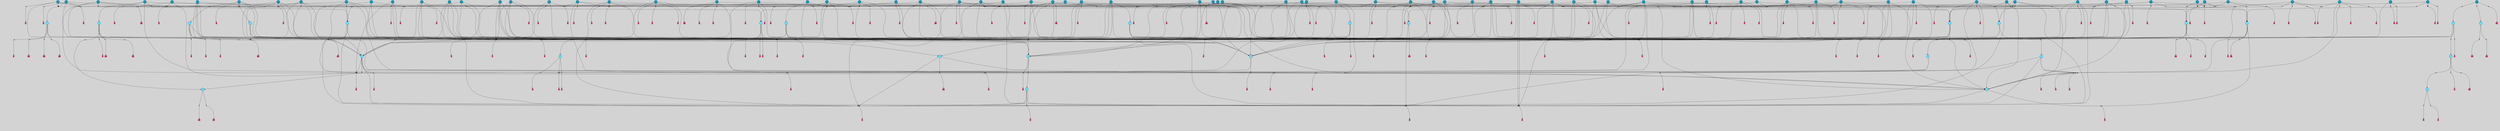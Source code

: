 // File exported with GEGELATI v1.3.1
// On the 2024-04-08 17:48:49
// With the File::TPGGraphDotExporter
digraph{
	graph[pad = "0.212, 0.055" bgcolor = lightgray]
	node[shape=circle style = filled label = ""]
		T3 [fillcolor="#66ddff"]
		T7 [fillcolor="#66ddff"]
		T9 [fillcolor="#66ddff"]
		T11 [fillcolor="#66ddff"]
		T24 [fillcolor="#66ddff"]
		T27 [fillcolor="#66ddff"]
		T54 [fillcolor="#66ddff"]
		T59 [fillcolor="#66ddff"]
		T82 [fillcolor="#66ddff"]
		T95 [fillcolor="#66ddff"]
		T129 [fillcolor="#66ddff"]
		T159 [fillcolor="#66ddff"]
		T176 [fillcolor="#66ddff"]
		T255 [fillcolor="#66ddff"]
		T267 [fillcolor="#66ddff"]
		T274 [fillcolor="#1199bb"]
		T300 [fillcolor="#66ddff"]
		T318 [fillcolor="#66ddff"]
		T319 [fillcolor="#66ddff"]
		T320 [fillcolor="#66ddff"]
		T321 [fillcolor="#66ddff"]
		T322 [fillcolor="#66ddff"]
		T323 [fillcolor="#1199bb"]
		T324 [fillcolor="#66ddff"]
		T344 [fillcolor="#1199bb"]
		T359 [fillcolor="#1199bb"]
		T383 [fillcolor="#66ddff"]
		T391 [fillcolor="#1199bb"]
		T422 [fillcolor="#1199bb"]
		T424 [fillcolor="#1199bb"]
		T426 [fillcolor="#1199bb"]
		T429 [fillcolor="#1199bb"]
		T430 [fillcolor="#1199bb"]
		T431 [fillcolor="#1199bb"]
		T432 [fillcolor="#66ddff"]
		T433 [fillcolor="#66ddff"]
		T434 [fillcolor="#1199bb"]
		T435 [fillcolor="#1199bb"]
		T436 [fillcolor="#1199bb"]
		T437 [fillcolor="#1199bb"]
		T438 [fillcolor="#1199bb"]
		T439 [fillcolor="#1199bb"]
		T440 [fillcolor="#1199bb"]
		T441 [fillcolor="#1199bb"]
		T442 [fillcolor="#1199bb"]
		T443 [fillcolor="#1199bb"]
		T450 [fillcolor="#1199bb"]
		T451 [fillcolor="#66ddff"]
		T471 [fillcolor="#1199bb"]
		T497 [fillcolor="#1199bb"]
		T502 [fillcolor="#1199bb"]
		T512 [fillcolor="#1199bb"]
		T516 [fillcolor="#1199bb"]
		T526 [fillcolor="#1199bb"]
		T532 [fillcolor="#1199bb"]
		T537 [fillcolor="#1199bb"]
		T543 [fillcolor="#1199bb"]
		T544 [fillcolor="#1199bb"]
		T547 [fillcolor="#1199bb"]
		T551 [fillcolor="#1199bb"]
		T553 [fillcolor="#1199bb"]
		T555 [fillcolor="#1199bb"]
		T557 [fillcolor="#1199bb"]
		T560 [fillcolor="#1199bb"]
		T561 [fillcolor="#1199bb"]
		T562 [fillcolor="#1199bb"]
		T563 [fillcolor="#1199bb"]
		T564 [fillcolor="#1199bb"]
		T567 [fillcolor="#1199bb"]
		T569 [fillcolor="#66ddff"]
		T570 [fillcolor="#1199bb"]
		T573 [fillcolor="#1199bb"]
		T575 [fillcolor="#1199bb"]
		T579 [fillcolor="#1199bb"]
		T580 [fillcolor="#1199bb"]
		T581 [fillcolor="#1199bb"]
		T582 [fillcolor="#1199bb"]
		T583 [fillcolor="#1199bb"]
		T585 [fillcolor="#1199bb"]
		T587 [fillcolor="#1199bb"]
		T588 [fillcolor="#1199bb"]
		T589 [fillcolor="#1199bb"]
		T590 [fillcolor="#66ddff"]
		T591 [fillcolor="#1199bb"]
		T592 [fillcolor="#1199bb"]
		T593 [fillcolor="#1199bb"]
		T594 [fillcolor="#1199bb"]
		T595 [fillcolor="#1199bb"]
		T597 [fillcolor="#1199bb"]
		T598 [fillcolor="#1199bb"]
		T599 [fillcolor="#1199bb"]
		T601 [fillcolor="#1199bb"]
		T603 [fillcolor="#1199bb"]
		T605 [fillcolor="#1199bb"]
		T606 [fillcolor="#1199bb"]
		T607 [fillcolor="#1199bb"]
		T608 [fillcolor="#1199bb"]
		T609 [fillcolor="#1199bb"]
		T610 [fillcolor="#1199bb"]
		T611 [fillcolor="#1199bb"]
		T612 [fillcolor="#1199bb"]
		T613 [fillcolor="#1199bb"]
		T614 [fillcolor="#1199bb"]
		T615 [fillcolor="#1199bb"]
		T616 [fillcolor="#1199bb"]
		T617 [fillcolor="#1199bb"]
		T618 [fillcolor="#1199bb"]
		T619 [fillcolor="#1199bb"]
		P6787 [fillcolor="#cccccc" shape=point] //6|
		I6787 [shape=box style=invis label="6|1&2|6#1|7&#92;n10|7&2|0#1|5&#92;n9|4&0|1#2|2&#92;n8|6&0|0#1|0&#92;n"]
		P6787 -> I6787[style=invis]
		A5144 [fillcolor="#ff3366" shape=box margin=0.03 width=0 height=0 label="3"]
		T3 -> P6787 -> A5144
		P6788 [fillcolor="#cccccc" shape=point] //3|
		I6788 [shape=box style=invis label="7|6&2|4#0|2&#92;n10|3&2|7#1|4&#92;n11|6&0|4#0|1&#92;n7|1&0|0#2|6&#92;n7|6&0|3#2|6&#92;n4|0&2|6#0|1&#92;n4|4&2|5#0|2&#92;n4|6&0|4#2|7&#92;n10|0&2|3#1|5&#92;n2|6&0|5#0|2&#92;n1|0&2|3#0|7&#92;n1|6&2|0#0|5&#92;n6|2&0|1#0|7&#92;n9|2&0|3#2|7&#92;n5|3&0|6#0|6&#92;n1|7&2|5#2|3&#92;n8|1&2|7#0|6&#92;n1|0&2|5#2|1&#92;n7|1&2|2#2|5&#92;n7|4&2|6#0|3&#92;n"]
		P6788 -> I6788[style=invis]
		A5145 [fillcolor="#ff3366" shape=box margin=0.03 width=0 height=0 label="4"]
		T3 -> P6788 -> A5145
		P6789 [fillcolor="#cccccc" shape=point] //-3|
		I6789 [shape=box style=invis label="1|6&2|7#0|7&#92;n10|2&0|7#1|3&#92;n9|6&2|7#2|2&#92;n5|3&0|7#0|7&#92;n1|6&2|3#0|0&#92;n2|3&2|3#2|2&#92;n5|1&2|6#0|6&#92;n"]
		P6789 -> I6789[style=invis]
		A5146 [fillcolor="#ff3366" shape=box margin=0.03 width=0 height=0 label="7"]
		T7 -> P6789 -> A5146
		P6790 [fillcolor="#cccccc" shape=point] //5|
		I6790 [shape=box style=invis label="0|5&2|3#0|1&#92;n0|6&2|1#2|4&#92;n6|2&2|6#0|7&#92;n7|4&0|3#0|1&#92;n5|4&0|7#1|6&#92;n9|1&0|5#2|2&#92;n6|3&2|3#1|7&#92;n11|7&2|4#1|6&#92;n2|5&0|1#0|0&#92;n4|7&0|0#0|2&#92;n6|2&0|6#0|0&#92;n2|1&2|6#2|4&#92;n10|0&2|0#1|0&#92;n6|6&2|4#0|6&#92;n"]
		P6790 -> I6790[style=invis]
		A5147 [fillcolor="#ff3366" shape=box margin=0.03 width=0 height=0 label="8"]
		T7 -> P6790 -> A5147
		P6791 [fillcolor="#cccccc" shape=point] //-6|
		I6791 [shape=box style=invis label="11|1&0|7#2|0&#92;n10|4&0|1#1|0&#92;n4|3&2|4#2|1&#92;n0|5&2|0#0|0&#92;n6|1&0|0#0|3&#92;n8|2&2|0#0|4&#92;n11|4&2|0#1|6&#92;n7|0&2|6#2|3&#92;n5|3&2|6#2|0&#92;n2|0&2|0#0|4&#92;n"]
		P6791 -> I6791[style=invis]
		A5148 [fillcolor="#ff3366" shape=box margin=0.03 width=0 height=0 label="9"]
		T9 -> P6791 -> A5148
		P6792 [fillcolor="#cccccc" shape=point] //2|
		I6792 [shape=box style=invis label="6|3&2|7#1|4&#92;n8|6&0|0#2|5&#92;n2|1&0|2#0|3&#92;n8|7&0|6#0|4&#92;n2|1&2|0#0|1&#92;n0|0&2|2#2|3&#92;n6|6&0|7#2|1&#92;n6|1&0|7#2|6&#92;n5|4&2|7#0|4&#92;n0|3&0|4#2|0&#92;n11|0&2|0#2|5&#92;n4|5&2|5#2|4&#92;n5|7&0|6#0|4&#92;n9|7&2|5#0|3&#92;n5|4&2|1#0|3&#92;n5|3&0|1#1|7&#92;n0|4&0|3#2|5&#92;n"]
		P6792 -> I6792[style=invis]
		A5149 [fillcolor="#ff3366" shape=box margin=0.03 width=0 height=0 label="10"]
		T9 -> P6792 -> A5149
		P6793 [fillcolor="#cccccc" shape=point] //6|
		I6793 [shape=box style=invis label="3|0&2|7#2|2&#92;n3|2&0|4#2|5&#92;n5|1&0|2#1|0&#92;n8|7&0|1#2|0&#92;n8|5&0|3#0|6&#92;n0|2&0|2#2|3&#92;n1|5&2|5#0|5&#92;n5|6&0|6#0|7&#92;n6|7&0|0#2|6&#92;n1|2&2|3#0|0&#92;n7|7&2|3#0|4&#92;n0|7&2|7#0|6&#92;n1|0&2|2#2|7&#92;n4|4&0|1#0|0&#92;n"]
		P6793 -> I6793[style=invis]
		A5150 [fillcolor="#ff3366" shape=box margin=0.03 width=0 height=0 label="11"]
		T11 -> P6793 -> A5150
		P6794 [fillcolor="#cccccc" shape=point] //-4|
		I6794 [shape=box style=invis label="4|1&0|4#2|6&#92;n1|2&2|2#2|0&#92;n1|2&2|0#0|6&#92;n8|4&2|3#2|5&#92;n5|5&2|1#1|0&#92;n"]
		P6794 -> I6794[style=invis]
		A5151 [fillcolor="#ff3366" shape=box margin=0.03 width=0 height=0 label="12"]
		T11 -> P6794 -> A5151
		P6795 [fillcolor="#cccccc" shape=point] //1|
		I6795 [shape=box style=invis label="5|1&0|6#2|7&#92;n2|4&0|4#2|2&#92;n0|6&0|5#0|4&#92;n10|6&2|5#1|6&#92;n9|3&0|1#1|7&#92;n10|3&2|2#1|0&#92;n5|0&0|0#2|1&#92;n11|3&2|3#1|5&#92;n10|3&0|1#1|0&#92;n2|4&0|1#0|1&#92;n0|2&0|3#2|4&#92;n9|2&2|1#2|5&#92;n11|7&2|6#2|6&#92;n"]
		P6795 -> I6795[style=invis]
		T24 -> P6795 -> T7
		P6796 [fillcolor="#cccccc" shape=point] //5|
		I6796 [shape=box style=invis label="3|0&2|0#0|1&#92;n3|0&0|7#0|1&#92;n5|3&0|2#2|6&#92;n4|4&2|4#2|6&#92;n11|2&0|7#1|6&#92;n2|7&2|2#2|5&#92;n9|3&2|6#2|7&#92;n7|7&0|0#0|4&#92;n6|1&2|4#2|3&#92;n5|4&2|0#1|6&#92;n1|3&0|7#0|4&#92;n"]
		P6796 -> I6796[style=invis]
		A5152 [fillcolor="#ff3366" shape=box margin=0.03 width=0 height=0 label="7"]
		T24 -> P6796 -> A5152
		P6797 [fillcolor="#cccccc" shape=point] //-2|
		I6797 [shape=box style=invis label="4|1&0|4#0|3&#92;n4|2&0|5#2|0&#92;n5|5&2|6#0|5&#92;n1|4&0|1#0|2&#92;n6|3&2|7#1|5&#92;n0|4&2|0#0|3&#92;n8|5&2|5#1|2&#92;n10|7&2|7#1|1&#92;n3|4&0|0#2|1&#92;n3|6&2|5#2|5&#92;n8|3&0|1#0|7&#92;n10|0&2|7#1|3&#92;n4|1&2|4#0|1&#92;n9|3&2|0#0|4&#92;n3|6&2|0#0|4&#92;n1|2&0|6#2|1&#92;n4|0&2|1#2|2&#92;n"]
		P6797 -> I6797[style=invis]
		A5153 [fillcolor="#ff3366" shape=box margin=0.03 width=0 height=0 label="14"]
		T24 -> P6797 -> A5153
		P6798 [fillcolor="#cccccc" shape=point] //2|
		I6798 [shape=box style=invis label="9|1&2|3#0|1&#92;n5|2&2|0#2|4&#92;n3|6&2|5#2|7&#92;n7|0&2|5#0|4&#92;n1|2&0|3#0|5&#92;n7|3&2|7#0|0&#92;n"]
		P6798 -> I6798[style=invis]
		A5154 [fillcolor="#ff3366" shape=box margin=0.03 width=0 height=0 label="2"]
		T27 -> P6798 -> A5154
		P6799 [fillcolor="#cccccc" shape=point] //-6|
		I6799 [shape=box style=invis label="7|5&0|4#0|4&#92;n11|0&2|5#2|1&#92;n"]
		P6799 -> I6799[style=invis]
		A5155 [fillcolor="#ff3366" shape=box margin=0.03 width=0 height=0 label="3"]
		T27 -> P6799 -> A5155
		T27 -> P6788
		P6800 [fillcolor="#cccccc" shape=point] //0|
		I6800 [shape=box style=invis label="2|5&0|1#0|6&#92;n6|1&2|2#2|7&#92;n8|0&0|3#1|4&#92;n4|3&2|5#2|4&#92;n8|1&2|4#0|0&#92;n6|6&0|1#2|6&#92;n11|7&2|4#2|5&#92;n6|2&2|4#0|2&#92;n8|5&2|4#2|4&#92;n2|1&2|1#2|2&#92;n2|7&2|5#2|6&#92;n9|7&0|5#0|4&#92;n1|2&0|5#2|6&#92;n4|2&2|3#2|7&#92;n3|3&2|1#0|2&#92;n"]
		P6800 -> I6800[style=invis]
		A5156 [fillcolor="#ff3366" shape=box margin=0.03 width=0 height=0 label="5"]
		T27 -> P6800 -> A5156
		P6801 [fillcolor="#cccccc" shape=point] //0|
		I6801 [shape=box style=invis label="4|0&0|3#2|7&#92;n10|2&0|3#1|7&#92;n3|5&0|2#0|3&#92;n4|5&0|0#2|1&#92;n10|7&2|0#1|2&#92;n5|3&2|3#1|6&#92;n9|5&2|0#0|4&#92;n5|4&2|7#0|2&#92;n10|3&2|7#1|4&#92;n7|2&0|1#2|6&#92;n8|6&0|5#0|5&#92;n8|7&2|3#0|5&#92;n2|6&2|4#0|0&#92;n"]
		P6801 -> I6801[style=invis]
		A5157 [fillcolor="#ff3366" shape=box margin=0.03 width=0 height=0 label="5"]
		T27 -> P6801 -> A5157
		P6802 [fillcolor="#cccccc" shape=point] //8|
		I6802 [shape=box style=invis label="9|0&0|1#2|0&#92;n10|1&2|5#1|4&#92;n8|2&2|6#0|4&#92;n2|4&2|5#2|3&#92;n4|2&2|2#0|2&#92;n7|5&0|2#0|0&#92;n8|2&2|1#1|3&#92;n8|7&0|7#2|1&#92;n1|1&0|0#0|7&#92;n5|6&2|5#1|0&#92;n6|6&2|5#0|0&#92;n11|4&0|3#2|6&#92;n4|2&2|4#0|7&#92;n5|6&0|1#2|0&#92;n11|3&0|2#0|7&#92;n"]
		P6802 -> I6802[style=invis]
		A5158 [fillcolor="#ff3366" shape=box margin=0.03 width=0 height=0 label="6"]
		T54 -> P6802 -> A5158
		T54 -> P6796
		P6803 [fillcolor="#cccccc" shape=point] //-10|
		I6803 [shape=box style=invis label="3|6&0|0#0|4&#92;n4|1&2|4#0|1&#92;n5|1&0|1#0|4&#92;n5|5&2|6#0|5&#92;n6|5&0|6#0|3&#92;n11|1&2|0#0|1&#92;n0|7&2|0#0|3&#92;n1|2&0|6#0|1&#92;n8|0&0|4#2|0&#92;n0|4&0|7#2|7&#92;n7|0&2|7#1|3&#92;n3|1&0|5#2|5&#92;n5|1&0|4#0|3&#92;n2|2&0|2#0|0&#92;n8|3&0|1#0|7&#92;n3|0&0|3#0|5&#92;n7|2&0|5#2|0&#92;n6|3&2|7#1|5&#92;n4|7&2|7#2|1&#92;n"]
		P6803 -> I6803[style=invis]
		A5159 [fillcolor="#ff3366" shape=box margin=0.03 width=0 height=0 label="14"]
		T54 -> P6803 -> A5159
		T54 -> P6790
		P6804 [fillcolor="#cccccc" shape=point] //8|
		I6804 [shape=box style=invis label="9|0&0|1#2|0&#92;n10|1&2|5#1|4&#92;n8|2&2|6#0|4&#92;n4|5&0|3#0|1&#92;n2|4&2|5#2|3&#92;n4|2&2|2#0|2&#92;n7|5&0|2#0|0&#92;n8|2&2|1#1|3&#92;n8|7&0|7#2|1&#92;n1|1&0|0#0|7&#92;n5|6&2|5#1|0&#92;n6|3&2|5#0|0&#92;n11|4&0|3#2|6&#92;n1|2&2|4#0|7&#92;n5|6&0|1#2|0&#92;n11|3&0|2#0|7&#92;n"]
		P6804 -> I6804[style=invis]
		A5160 [fillcolor="#ff3366" shape=box margin=0.03 width=0 height=0 label="6"]
		T59 -> P6804 -> A5160
		T59 -> P6796
		T59 -> P6791
		T59 -> P6796
		P6805 [fillcolor="#cccccc" shape=point] //6|
		I6805 [shape=box style=invis label="7|0&2|5#1|2&#92;n10|6&2|1#1|3&#92;n7|5&0|2#0|7&#92;n10|7&0|1#1|5&#92;n4|6&2|5#0|5&#92;n4|4&0|7#2|7&#92;n"]
		P6805 -> I6805[style=invis]
		A5161 [fillcolor="#ff3366" shape=box margin=0.03 width=0 height=0 label="7"]
		T82 -> P6805 -> A5161
		P6806 [fillcolor="#cccccc" shape=point] //6|
		I6806 [shape=box style=invis label="0|5&2|3#0|1&#92;n0|6&2|1#2|4&#92;n9|1&0|5#2|2&#92;n7|4&0|3#0|1&#92;n5|4&0|7#1|6&#92;n2|5&0|1#0|0&#92;n6|3&2|3#1|7&#92;n11|7&2|4#1|6&#92;n6|2&2|6#0|1&#92;n4|7&0|0#0|2&#92;n6|2&0|6#0|0&#92;n9|1&2|6#2|4&#92;n10|0&2|0#1|0&#92;n6|6&2|4#0|6&#92;n"]
		P6806 -> I6806[style=invis]
		A5162 [fillcolor="#ff3366" shape=box margin=0.03 width=0 height=0 label="8"]
		T82 -> P6806 -> A5162
		T82 -> P6791
		P6807 [fillcolor="#cccccc" shape=point] //4|
		I6807 [shape=box style=invis label="4|3&0|6#0|3&#92;n5|7&2|3#2|2&#92;n5|6&0|7#1|2&#92;n1|4&2|6#0|3&#92;n8|4&2|1#2|5&#92;n9|5&2|4#1|4&#92;n2|4&0|5#0|7&#92;n10|0&0|6#1|3&#92;n3|0&0|6#0|2&#92;n2|7&2|7#2|6&#92;n5|2&0|5#1|5&#92;n10|4&2|5#1|7&#92;n4|0&0|4#2|4&#92;n11|1&0|4#2|6&#92;n10|6&2|0#1|4&#92;n9|7&0|3#1|4&#92;n4|5&2|7#0|6&#92;n11|5&2|6#2|3&#92;n0|3&0|5#0|1&#92;n"]
		P6807 -> I6807[style=invis]
		A5163 [fillcolor="#ff3366" shape=box margin=0.03 width=0 height=0 label="13"]
		T95 -> P6807 -> A5163
		P6808 [fillcolor="#cccccc" shape=point] //8|
		I6808 [shape=box style=invis label="9|7&0|5#2|5&#92;n3|3&2|3#0|2&#92;n9|5&2|2#1|0&#92;n2|3&0|6#0|3&#92;n4|4&2|5#2|7&#92;n11|3&2|0#1|5&#92;n6|6&2|1#2|2&#92;n4|6&0|1#2|2&#92;n2|5&2|7#2|2&#92;n7|7&2|2#2|3&#92;n6|5&0|3#2|6&#92;n6|7&0|6#0|2&#92;n"]
		P6808 -> I6808[style=invis]
		A5164 [fillcolor="#ff3366" shape=box margin=0.03 width=0 height=0 label="14"]
		T95 -> P6808 -> A5164
		P6809 [fillcolor="#cccccc" shape=point] //2|
		I6809 [shape=box style=invis label="4|1&0|4#2|6&#92;n5|5&2|1#1|0&#92;n1|0&2|0#0|6&#92;n8|4&2|3#2|5&#92;n"]
		P6809 -> I6809[style=invis]
		T95 -> P6809 -> T11
		P6810 [fillcolor="#cccccc" shape=point] //-9|
		I6810 [shape=box style=invis label="2|0&2|0#2|1&#92;n4|4&2|4#2|6&#92;n9|1&0|3#1|7&#92;n5|3&0|2#2|6&#92;n2|7&2|2#2|5&#92;n5|4&2|0#1|6&#92;n3|0&0|7#0|1&#92;n1|3&0|7#0|4&#92;n11|6&2|2#0|7&#92;n7|7&0|0#0|4&#92;n11|0&0|7#1|6&#92;n9|3&2|6#2|7&#92;n"]
		P6810 -> I6810[style=invis]
		A5165 [fillcolor="#ff3366" shape=box margin=0.03 width=0 height=0 label="7"]
		T95 -> P6810 -> A5165
		P6811 [fillcolor="#cccccc" shape=point] //-8|
		I6811 [shape=box style=invis label="7|5&0|4#2|4&#92;n"]
		P6811 -> I6811[style=invis]
		A5166 [fillcolor="#ff3366" shape=box margin=0.03 width=0 height=0 label="3"]
		T95 -> P6811 -> A5166
		T129 -> P6802
		T129 -> P6796
		P6812 [fillcolor="#cccccc" shape=point] //10|
		I6812 [shape=box style=invis label="4|5&2|7#2|1&#92;n1|7&2|3#0|6&#92;n3|5&2|2#0|3&#92;n10|3&0|7#1|4&#92;n7|1&0|4#2|6&#92;n10|2&0|3#1|7&#92;n9|5&2|0#0|4&#92;n4|0&0|3#2|7&#92;n11|4&2|6#1|2&#92;n5|4&2|7#0|2&#92;n2|6&2|4#0|0&#92;n6|5&0|7#2|1&#92;n5|3&2|3#1|6&#92;n10|7&2|0#1|2&#92;n"]
		P6812 -> I6812[style=invis]
		A5167 [fillcolor="#ff3366" shape=box margin=0.03 width=0 height=0 label="5"]
		T129 -> P6812 -> A5167
		P6813 [fillcolor="#cccccc" shape=point] //5|
		I6813 [shape=box style=invis label="9|4&2|3#1|3&#92;n0|4&2|4#0|5&#92;n6|1&2|6#2|5&#92;n4|0&0|5#2|0&#92;n"]
		P6813 -> I6813[style=invis]
		A5168 [fillcolor="#ff3366" shape=box margin=0.03 width=0 height=0 label="7"]
		T129 -> P6813 -> A5168
		P6814 [fillcolor="#cccccc" shape=point] //6|
		I6814 [shape=box style=invis label="9|4&2|7#0|6&#92;n8|4&0|1#1|0&#92;n1|3&0|0#2|1&#92;n2|4&0|6#2|2&#92;n5|1&2|5#0|7&#92;n3|0&0|3#2|6&#92;n2|2&2|6#0|2&#92;n8|4&0|4#2|2&#92;n5|1&2|4#0|3&#92;n9|4&0|6#0|6&#92;n5|0&2|2#1|5&#92;n11|7&0|0#1|1&#92;n0|4&0|3#0|3&#92;n7|7&2|4#2|5&#92;n1|5&0|1#2|1&#92;n"]
		P6814 -> I6814[style=invis]
		A5169 [fillcolor="#ff3366" shape=box margin=0.03 width=0 height=0 label="1"]
		T129 -> P6814 -> A5169
		P6815 [fillcolor="#cccccc" shape=point] //7|
		I6815 [shape=box style=invis label="7|0&2|1#2|0&#92;n9|7&2|1#1|7&#92;n8|2&0|1#1|0&#92;n6|6&0|2#1|1&#92;n2|2&0|5#0|0&#92;n5|7&0|0#2|1&#92;n5|1&2|5#1|5&#92;n4|7&2|4#2|3&#92;n10|5&2|2#1|5&#92;n1|3&2|2#2|0&#92;n10|2&2|6#1|5&#92;n"]
		P6815 -> I6815[style=invis]
		A5170 [fillcolor="#ff3366" shape=box margin=0.03 width=0 height=0 label="1"]
		T159 -> P6815 -> A5170
		P6816 [fillcolor="#cccccc" shape=point] //7|
		I6816 [shape=box style=invis label="7|4&2|7#0|4&#92;n4|6&0|1#2|5&#92;n2|1&2|3#0|0&#92;n4|3&2|0#0|1&#92;n0|0&2|7#2|7&#92;n7|7&0|5#2|3&#92;n5|0&2|1#2|2&#92;n10|0&0|4#1|2&#92;n4|4&0|7#0|0&#92;n6|7&0|2#0|1&#92;n1|4&2|5#0|4&#92;n"]
		P6816 -> I6816[style=invis]
		A5171 [fillcolor="#ff3366" shape=box margin=0.03 width=0 height=0 label="0"]
		T159 -> P6816 -> A5171
		P6817 [fillcolor="#cccccc" shape=point] //5|
		I6817 [shape=box style=invis label="0|5&2|3#0|1&#92;n0|6&2|1#2|4&#92;n6|2&2|6#0|7&#92;n9|0&2|7#1|1&#92;n7|4&0|3#0|1&#92;n11|7&2|4#1|6&#92;n9|1&0|5#2|2&#92;n5|4&0|7#1|6&#92;n2|5&0|1#0|0&#92;n4|7&0|0#0|2&#92;n6|2&0|6#0|0&#92;n2|1&2|6#2|4&#92;n10|0&0|0#1|0&#92;n6|6&2|4#0|6&#92;n"]
		P6817 -> I6817[style=invis]
		T159 -> P6817 -> T129
		P6818 [fillcolor="#cccccc" shape=point] //3|
		I6818 [shape=box style=invis label="4|7&0|7#2|7&#92;n11|5&2|6#0|2&#92;n5|5&2|6#2|0&#92;n3|2&0|6#0|3&#92;n10|2&2|5#1|5&#92;n9|4&2|3#1|5&#92;n2|5&2|7#2|4&#92;n11|3&2|5#1|0&#92;n7|0&0|7#2|1&#92;n1|2&0|5#0|1&#92;n"]
		P6818 -> I6818[style=invis]
		A5172 [fillcolor="#ff3366" shape=box margin=0.03 width=0 height=0 label="5"]
		T176 -> P6818 -> A5172
		P6819 [fillcolor="#cccccc" shape=point] //2|
		I6819 [shape=box style=invis label="7|1&0|6#0|1&#92;n5|2&2|5#1|6&#92;n10|1&2|1#1|1&#92;n4|7&0|4#2|2&#92;n11|7&0|4#2|7&#92;n5|0&0|5#1|7&#92;n8|2&0|5#2|4&#92;n10|0&2|6#1|6&#92;n5|1&0|1#2|3&#92;n1|6&2|0#0|1&#92;n9|6&2|2#1|4&#92;n3|4&2|3#0|0&#92;n10|1&0|1#1|0&#92;n2|2&0|1#2|1&#92;n3|1&2|7#0|3&#92;n"]
		P6819 -> I6819[style=invis]
		A5173 [fillcolor="#ff3366" shape=box margin=0.03 width=0 height=0 label="10"]
		T176 -> P6819 -> A5173
		P6820 [fillcolor="#cccccc" shape=point] //-1|
		I6820 [shape=box style=invis label="1|7&2|1#0|6&#92;n8|1&2|3#0|5&#92;n10|6&2|7#1|0&#92;n1|7&2|5#0|2&#92;n0|3&0|3#2|2&#92;n3|5&0|1#0|0&#92;n3|5&0|2#0|3&#92;n1|5&2|0#0|4&#92;n5|7&2|2#2|5&#92;n4|0&2|3#0|3&#92;n"]
		P6820 -> I6820[style=invis]
		T176 -> P6820 -> T3
		P6821 [fillcolor="#cccccc" shape=point] //-3|
		I6821 [shape=box style=invis label="6|3&2|4#1|4&#92;n5|3&0|1#1|7&#92;n2|1&0|2#2|3&#92;n8|7&0|6#0|4&#92;n2|1&2|0#0|1&#92;n0|0&2|2#2|3&#92;n6|1&0|7#2|6&#92;n5|7&0|2#0|4&#92;n0|3&0|4#2|0&#92;n11|0&2|0#2|5&#92;n6|0&2|0#1|4&#92;n8|6&0|2#2|5&#92;n5|4&2|1#0|3&#92;n9|7&2|5#0|3&#92;n5|4&2|7#0|4&#92;n"]
		P6821 -> I6821[style=invis]
		A5174 [fillcolor="#ff3366" shape=box margin=0.03 width=0 height=0 label="10"]
		T176 -> P6821 -> A5174
		P6822 [fillcolor="#cccccc" shape=point] //4|
		I6822 [shape=box style=invis label="7|1&0|6#0|1&#92;n5|2&2|5#1|6&#92;n10|1&2|1#1|1&#92;n9|6&2|2#1|4&#92;n4|7&0|4#2|2&#92;n9|6&0|4#1|1&#92;n10|0&2|6#1|6&#92;n5|1&0|1#2|3&#92;n1|6&2|0#0|1&#92;n8|2&0|5#2|4&#92;n3|4&2|3#0|0&#92;n10|1&0|5#1|0&#92;n2|2&0|1#2|1&#92;n3|1&2|7#0|3&#92;n"]
		P6822 -> I6822[style=invis]
		A5175 [fillcolor="#ff3366" shape=box margin=0.03 width=0 height=0 label="10"]
		T176 -> P6822 -> A5175
		T255 -> P6820
		P6823 [fillcolor="#cccccc" shape=point] //-9|
		I6823 [shape=box style=invis label="7|1&0|0#2|6&#92;n1|6&0|4#2|7&#92;n7|6&2|4#0|2&#92;n10|7&2|1#1|3&#92;n7|6&0|3#2|6&#92;n4|0&2|2#2|1&#92;n1|0&0|5#2|3&#92;n6|1&2|6#1|1&#92;n7|4&2|6#1|0&#92;n9|5&0|1#0|2&#92;n9|2&0|3#0|7&#92;n6|0&2|7#0|6&#92;n10|5&2|3#1|5&#92;n10|0&2|7#1|4&#92;n1|0&2|3#0|7&#92;n5|2&0|6#0|6&#92;n2|6&0|1#0|2&#92;n7|4&2|5#0|3&#92;n3|6&2|4#0|5&#92;n1|6&2|0#0|5&#92;n"]
		P6823 -> I6823[style=invis]
		A5176 [fillcolor="#ff3366" shape=box margin=0.03 width=0 height=0 label="4"]
		T255 -> P6823 -> A5176
		P6824 [fillcolor="#cccccc" shape=point] //7|
		I6824 [shape=box style=invis label="9|6&2|6#1|3&#92;n9|7&2|0#1|7&#92;n3|0&2|0#0|0&#92;n1|6&0|0#0|4&#92;n7|4&0|3#0|1&#92;n"]
		P6824 -> I6824[style=invis]
		A5177 [fillcolor="#ff3366" shape=box margin=0.03 width=0 height=0 label="12"]
		T255 -> P6824 -> A5177
		P6825 [fillcolor="#cccccc" shape=point] //-9|
		I6825 [shape=box style=invis label="11|5&0|0#2|6&#92;n8|5&2|3#2|1&#92;n7|1&0|6#1|3&#92;n11|4&0|2#0|1&#92;n9|0&2|7#1|6&#92;n10|1&0|3#1|6&#92;n0|3&0|4#2|5&#92;n5|7&2|3#1|6&#92;n2|0&2|1#0|7&#92;n"]
		P6825 -> I6825[style=invis]
		A5178 [fillcolor="#ff3366" shape=box margin=0.03 width=0 height=0 label="2"]
		T255 -> P6825 -> A5178
		P6826 [fillcolor="#cccccc" shape=point] //-7|
		I6826 [shape=box style=invis label="9|1&2|7#2|1&#92;n7|0&2|0#2|7&#92;n2|3&2|3#2|2&#92;n8|5&2|1#0|3&#92;n5|5&0|7#0|1&#92;n1|6&2|7#0|7&#92;n10|2&0|7#1|3&#92;n6|4&2|2#2|4&#92;n0|6&2|5#0|2&#92;n"]
		P6826 -> I6826[style=invis]
		A5179 [fillcolor="#ff3366" shape=box margin=0.03 width=0 height=0 label="7"]
		T255 -> P6826 -> A5179
		P6827 [fillcolor="#cccccc" shape=point] //-9|
		I6827 [shape=box style=invis label="4|7&2|6#0|5&#92;n11|3&0|2#2|6&#92;n10|2&2|4#1|6&#92;n3|0&2|6#2|7&#92;n4|3&0|5#0|7&#92;n2|3&0|7#0|7&#92;n10|6&0|7#1|5&#92;n10|1&2|2#1|1&#92;n1|7&0|3#2|6&#92;n"]
		P6827 -> I6827[style=invis]
		A5180 [fillcolor="#ff3366" shape=box margin=0.03 width=0 height=0 label="4"]
		T267 -> P6827 -> A5180
		T267 -> P6796
		P6828 [fillcolor="#cccccc" shape=point] //-10|
		I6828 [shape=box style=invis label="4|2&2|0#2|4&#92;n7|3&2|7#0|0&#92;n11|5&2|2#0|2&#92;n9|6&2|3#0|1&#92;n0|0&2|2#0|5&#92;n2|3&2|1#2|0&#92;n"]
		P6828 -> I6828[style=invis]
		A5181 [fillcolor="#ff3366" shape=box margin=0.03 width=0 height=0 label="2"]
		T267 -> P6828 -> A5181
		P6829 [fillcolor="#cccccc" shape=point] //-2|
		I6829 [shape=box style=invis label="5|2&2|0#2|4&#92;n9|1&2|3#0|1&#92;n3|6&2|5#2|7&#92;n7|0&2|1#0|4&#92;n1|2&0|3#0|5&#92;n7|3&2|7#0|0&#92;n"]
		P6829 -> I6829[style=invis]
		A5182 [fillcolor="#ff3366" shape=box margin=0.03 width=0 height=0 label="2"]
		T267 -> P6829 -> A5182
		P6830 [fillcolor="#cccccc" shape=point] //-9|
		I6830 [shape=box style=invis label="4|1&0|4#2|6&#92;n11|0&2|0#0|6&#92;n8|4&2|3#2|5&#92;n6|0&0|3#0|1&#92;n"]
		P6830 -> I6830[style=invis]
		T267 -> P6830 -> T11
		T274 -> P6820
		P6831 [fillcolor="#cccccc" shape=point] //-2|
		I6831 [shape=box style=invis label="7|1&0|0#2|6&#92;n5|2&0|6#0|6&#92;n7|6&2|4#0|2&#92;n10|7&2|1#1|3&#92;n7|6&0|3#2|6&#92;n4|0&2|2#2|1&#92;n1|0&0|5#2|3&#92;n6|1&2|6#1|1&#92;n7|4&2|6#1|0&#92;n7|4&2|5#0|3&#92;n9|2&0|3#0|7&#92;n6|0&2|7#0|7&#92;n10|5&2|3#1|5&#92;n10|0&2|7#1|4&#92;n1|0&2|3#0|7&#92;n1|6&0|1#2|7&#92;n2|6&0|1#0|2&#92;n9|5&0|1#0|2&#92;n3|6&2|4#0|5&#92;n1|6&2|0#0|5&#92;n"]
		P6831 -> I6831[style=invis]
		A5183 [fillcolor="#ff3366" shape=box margin=0.03 width=0 height=0 label="4"]
		T274 -> P6831 -> A5183
		T274 -> P6826
		P6832 [fillcolor="#cccccc" shape=point] //9|
		I6832 [shape=box style=invis label="2|3&0|1#0|2&#92;n1|6&0|2#2|7&#92;n6|0&2|7#0|6&#92;n10|7&2|1#1|3&#92;n7|4&2|6#1|0&#92;n1|1&0|5#2|3&#92;n4|0&2|2#2|1&#92;n6|1&2|6#1|1&#92;n7|6&0|3#2|6&#92;n9|5&0|1#0|2&#92;n9|2&0|3#0|7&#92;n7|6&0|4#0|2&#92;n10|5&2|3#1|5&#92;n10|0&2|7#1|4&#92;n1|0&2|3#0|7&#92;n5|2&0|6#0|6&#92;n7|1&0|0#2|6&#92;n7|4&2|5#0|3&#92;n3|6&2|4#0|5&#92;n1|6&2|0#0|5&#92;n"]
		P6832 -> I6832[style=invis]
		A5184 [fillcolor="#ff3366" shape=box margin=0.03 width=0 height=0 label="4"]
		T274 -> P6832 -> A5184
		P6833 [fillcolor="#cccccc" shape=point] //-2|
		I6833 [shape=box style=invis label="8|4&2|1#2|5&#92;n4|1&2|7#2|1&#92;n5|7&2|3#2|2&#92;n10|4&2|5#1|7&#92;n10|0&2|6#1|3&#92;n4|5&2|7#0|6&#92;n9|5&2|4#0|4&#92;n2|4&0|5#0|7&#92;n11|1&2|4#2|6&#92;n1|4&2|6#0|3&#92;n2|7&2|7#2|6&#92;n3|0&0|6#0|2&#92;n4|0&0|4#2|4&#92;n4|4&2|6#0|7&#92;n10|6&2|0#1|4&#92;n9|7&0|3#1|4&#92;n5|6&0|7#1|2&#92;n11|5&2|6#0|3&#92;n0|3&0|5#0|1&#92;n"]
		P6833 -> I6833[style=invis]
		T274 -> P6833 -> T9
		P6834 [fillcolor="#cccccc" shape=point] //-2|
		I6834 [shape=box style=invis label="8|4&2|1#2|5&#92;n5|7&2|3#1|2&#92;n10|4&2|5#1|7&#92;n10|0&2|6#1|3&#92;n11|1&2|4#2|6&#92;n9|5&2|4#0|4&#92;n2|4&0|5#0|7&#92;n4|5&2|7#0|6&#92;n1|4&2|6#0|3&#92;n2|7&2|7#2|6&#92;n3|0&0|6#0|2&#92;n0|7&0|5#0|1&#92;n0|4&2|1#0|0&#92;n4|4&2|6#0|7&#92;n7|2&2|6#2|6&#92;n11|5&2|6#0|3&#92;n9|7&0|3#1|4&#92;n5|6&0|7#1|2&#92;n10|6&2|0#1|4&#92;n4|0&0|4#2|4&#92;n"]
		P6834 -> I6834[style=invis]
		T300 -> P6834 -> T59
		P6835 [fillcolor="#cccccc" shape=point] //10|
		I6835 [shape=box style=invis label="2|6&2|4#0|0&#92;n1|7&2|3#0|6&#92;n3|5&2|2#0|3&#92;n10|3&0|4#1|4&#92;n7|1&0|4#2|6&#92;n10|2&0|3#1|7&#92;n9|5&2|0#0|4&#92;n4|0&0|3#2|7&#92;n11|4&2|6#1|2&#92;n5|4&2|7#0|2&#92;n4|5&2|7#2|1&#92;n6|5&0|7#2|1&#92;n5|3&2|3#1|6&#92;n10|7&2|0#1|2&#92;n"]
		P6835 -> I6835[style=invis]
		A5185 [fillcolor="#ff3366" shape=box margin=0.03 width=0 height=0 label="5"]
		T300 -> P6835 -> A5185
		T300 -> P6827
		P6836 [fillcolor="#cccccc" shape=point] //-4|
		I6836 [shape=box style=invis label="4|1&0|4#2|6&#92;n1|2&2|2#2|0&#92;n1|2&2|0#0|6&#92;n8|4&2|3#2|5&#92;n5|5&2|1#1|0&#92;n"]
		P6836 -> I6836[style=invis]
		A5186 [fillcolor="#ff3366" shape=box margin=0.03 width=0 height=0 label="12"]
		T321 -> P6836 -> A5186
		P6837 [fillcolor="#cccccc" shape=point] //6|
		I6837 [shape=box style=invis label="3|0&2|7#2|2&#92;n3|2&0|4#2|5&#92;n5|1&0|2#1|0&#92;n8|7&0|1#2|0&#92;n8|5&0|3#0|6&#92;n0|2&0|2#2|3&#92;n1|5&2|5#0|5&#92;n5|6&0|6#0|7&#92;n6|7&0|0#2|6&#92;n1|2&2|3#0|0&#92;n7|7&2|3#0|4&#92;n0|7&2|7#0|6&#92;n1|0&2|2#2|7&#92;n4|4&0|1#0|0&#92;n"]
		P6837 -> I6837[style=invis]
		A5187 [fillcolor="#ff3366" shape=box margin=0.03 width=0 height=0 label="11"]
		T321 -> P6837 -> A5187
		P6838 [fillcolor="#cccccc" shape=point] //2|
		I6838 [shape=box style=invis label="4|1&0|4#2|6&#92;n5|5&2|1#1|0&#92;n1|0&2|0#0|6&#92;n8|4&2|3#2|5&#92;n"]
		P6838 -> I6838[style=invis]
		T323 -> P6838 -> T321
		P6839 [fillcolor="#cccccc" shape=point] //-3|
		I6839 [shape=box style=invis label="8|1&2|3#0|5&#92;n0|6&0|5#0|5&#92;n3|7&2|1#0|6&#92;n3|5&0|1#0|0&#92;n9|5&2|0#0|4&#92;n3|5&0|2#0|3&#92;n10|6&2|4#1|0&#92;n9|4&2|7#2|6&#92;n1|7&2|5#2|2&#92;n"]
		P6839 -> I6839[style=invis]
		A5188 [fillcolor="#ff3366" shape=box margin=0.03 width=0 height=0 label="5"]
		T318 -> P6839 -> A5188
		P6840 [fillcolor="#cccccc" shape=point] //0|
		I6840 [shape=box style=invis label="2|5&0|1#0|6&#92;n6|1&2|2#2|7&#92;n8|0&0|3#1|4&#92;n4|3&2|5#2|4&#92;n8|1&2|4#0|0&#92;n6|6&0|1#2|6&#92;n11|7&2|4#2|5&#92;n6|2&2|4#0|2&#92;n8|5&2|4#2|4&#92;n2|1&2|1#2|2&#92;n2|7&2|5#2|6&#92;n9|7&0|5#0|4&#92;n1|2&0|5#2|6&#92;n4|2&2|3#2|7&#92;n3|3&2|1#0|2&#92;n"]
		P6840 -> I6840[style=invis]
		A5189 [fillcolor="#ff3366" shape=box margin=0.03 width=0 height=0 label="5"]
		T318 -> P6840 -> A5189
		P6841 [fillcolor="#cccccc" shape=point] //-2|
		I6841 [shape=box style=invis label="11|7&2|0#1|7&#92;n4|3&0|1#2|5&#92;n0|4&2|4#2|7&#92;n1|6&0|0#0|4&#92;n4|0&0|0#0|5&#92;n0|6&2|3#2|0&#92;n9|6&2|5#1|3&#92;n0|7&2|1#2|5&#92;n4|4&0|5#0|1&#92;n10|4&0|0#1|0&#92;n"]
		P6841 -> I6841[style=invis]
		A5190 [fillcolor="#ff3366" shape=box margin=0.03 width=0 height=0 label="12"]
		T323 -> P6841 -> A5190
		P6842 [fillcolor="#cccccc" shape=point] //5|
		I6842 [shape=box style=invis label="8|1&2|6#0|6&#92;n3|0&0|7#0|1&#92;n11|3&0|2#2|6&#92;n4|4&2|4#2|6&#92;n11|2&0|7#1|6&#92;n2|7&2|2#2|5&#92;n7|7&0|0#0|4&#92;n6|1&2|4#2|3&#92;n5|4&2|0#1|6&#92;n3|0&2|0#0|1&#92;n1|3&0|7#0|4&#92;n"]
		P6842 -> I6842[style=invis]
		A5191 [fillcolor="#ff3366" shape=box margin=0.03 width=0 height=0 label="7"]
		T319 -> P6842 -> A5191
		P6843 [fillcolor="#cccccc" shape=point] //7|
		I6843 [shape=box style=invis label="7|0&2|1#2|0&#92;n9|7&2|1#1|7&#92;n8|2&0|1#1|0&#92;n6|6&0|2#1|1&#92;n2|2&0|5#0|0&#92;n5|7&0|0#2|1&#92;n5|1&2|5#1|5&#92;n4|7&2|4#2|3&#92;n10|5&2|2#1|5&#92;n1|3&2|2#2|0&#92;n10|2&2|6#1|5&#92;n"]
		P6843 -> I6843[style=invis]
		A5192 [fillcolor="#ff3366" shape=box margin=0.03 width=0 height=0 label="1"]
		T319 -> P6843 -> A5192
		P6844 [fillcolor="#cccccc" shape=point] //-2|
		I6844 [shape=box style=invis label="4|1&0|4#0|3&#92;n4|2&0|5#2|0&#92;n5|5&2|6#0|5&#92;n1|4&0|1#0|2&#92;n6|3&2|7#1|5&#92;n0|4&2|0#0|3&#92;n8|5&2|5#1|2&#92;n10|7&2|7#1|1&#92;n3|4&0|0#2|1&#92;n3|6&2|5#2|5&#92;n8|3&0|1#0|7&#92;n10|0&2|7#1|3&#92;n4|1&2|4#0|1&#92;n9|3&2|0#0|4&#92;n3|6&2|0#0|4&#92;n1|2&0|6#2|1&#92;n4|0&2|1#2|2&#92;n"]
		P6844 -> I6844[style=invis]
		A5193 [fillcolor="#ff3366" shape=box margin=0.03 width=0 height=0 label="14"]
		T320 -> P6844 -> A5193
		P6845 [fillcolor="#cccccc" shape=point] //-3|
		I6845 [shape=box style=invis label="3|7&0|0#0|2&#92;n11|5&0|1#1|1&#92;n4|1&0|6#2|6&#92;n4|0&0|1#0|5&#92;n"]
		P6845 -> I6845[style=invis]
		T319 -> P6845 -> T320
		P6846 [fillcolor="#cccccc" shape=point] //-3|
		I6846 [shape=box style=invis label="1|6&2|7#0|7&#92;n10|2&0|7#1|3&#92;n9|6&2|7#2|2&#92;n5|3&0|7#0|7&#92;n1|6&2|3#0|0&#92;n2|3&2|3#2|2&#92;n5|1&2|6#0|6&#92;n"]
		P6846 -> I6846[style=invis]
		A5194 [fillcolor="#ff3366" shape=box margin=0.03 width=0 height=0 label="7"]
		T322 -> P6846 -> A5194
		P6847 [fillcolor="#cccccc" shape=point] //-3|
		I6847 [shape=box style=invis label="7|2&2|4#0|2&#92;n4|1&2|6#0|1&#92;n11|6&0|4#0|1&#92;n7|1&0|0#2|6&#92;n6|2&0|1#0|7&#92;n10|3&2|7#1|4&#92;n3|5&2|3#0|1&#92;n4|4&2|5#0|2&#92;n4|6&0|4#2|7&#92;n2|5&0|5#0|2&#92;n10|0&2|3#1|4&#92;n0|1&2|7#0|6&#92;n7|6&0|3#2|6&#92;n1|3&0|6#2|0&#92;n5|3&0|6#0|6&#92;n1|4&2|5#2|3&#92;n1|6&2|0#0|5&#92;n9|2&0|3#2|7&#92;n7|1&2|2#2|5&#92;n"]
		P6847 -> I6847[style=invis]
		T323 -> P6847 -> T319
		P6848 [fillcolor="#cccccc" shape=point] //1|
		I6848 [shape=box style=invis label="5|1&0|6#2|7&#92;n2|4&0|4#2|2&#92;n0|6&0|5#0|4&#92;n10|6&2|5#1|6&#92;n9|3&0|1#1|7&#92;n10|3&2|2#1|0&#92;n5|0&0|0#2|1&#92;n11|3&2|3#1|5&#92;n10|3&0|1#1|0&#92;n2|4&0|1#0|1&#92;n0|2&0|3#2|4&#92;n9|2&2|1#2|5&#92;n11|7&2|6#2|6&#92;n"]
		P6848 -> I6848[style=invis]
		T320 -> P6848 -> T322
		P6849 [fillcolor="#cccccc" shape=point] //5|
		I6849 [shape=box style=invis label="0|5&2|3#0|1&#92;n0|6&2|1#2|4&#92;n6|2&2|6#0|7&#92;n7|4&0|3#0|1&#92;n5|4&0|7#1|6&#92;n9|1&0|5#2|2&#92;n6|3&2|3#1|7&#92;n11|7&2|4#1|6&#92;n2|5&0|1#0|0&#92;n4|7&0|0#0|2&#92;n6|2&0|6#0|0&#92;n2|1&2|6#2|4&#92;n10|0&2|0#1|0&#92;n6|6&2|4#0|6&#92;n"]
		P6849 -> I6849[style=invis]
		A5195 [fillcolor="#ff3366" shape=box margin=0.03 width=0 height=0 label="8"]
		T322 -> P6849 -> A5195
		P6850 [fillcolor="#cccccc" shape=point] //5|
		I6850 [shape=box style=invis label="3|0&2|0#0|1&#92;n3|0&0|7#0|1&#92;n5|3&0|2#2|6&#92;n4|4&2|4#2|6&#92;n11|2&0|7#1|6&#92;n2|7&2|2#2|5&#92;n9|3&2|6#2|7&#92;n7|7&0|0#0|4&#92;n6|1&2|4#2|3&#92;n5|4&2|0#1|6&#92;n1|3&0|7#0|4&#92;n"]
		P6850 -> I6850[style=invis]
		A5196 [fillcolor="#ff3366" shape=box margin=0.03 width=0 height=0 label="7"]
		T320 -> P6850 -> A5196
		P6851 [fillcolor="#cccccc" shape=point] //5|
		I6851 [shape=box style=invis label="10|4&2|6#1|2&#92;n8|4&0|1#1|0&#92;n0|4&2|6#0|0&#92;n8|4&2|5#2|1&#92;n7|5&2|5#1|0&#92;n3|6&0|6#2|2&#92;n1|7&0|7#0|5&#92;n2|0&0|7#2|4&#92;n9|4&2|6#2|7&#92;n2|6&2|2#0|0&#92;n11|7&2|7#0|7&#92;n5|5&0|0#0|1&#92;n10|1&0|0#1|0&#92;n7|3&0|1#2|5&#92;n9|2&2|7#1|5&#92;n9|0&2|5#1|2&#92;n1|6&2|4#2|2&#92;n3|3&2|2#0|7&#92;n1|6&2|0#0|0&#92;n6|4&2|6#1|0&#92;n"]
		P6851 -> I6851[style=invis]
		A5197 [fillcolor="#ff3366" shape=box margin=0.03 width=0 height=0 label="1"]
		T319 -> P6851 -> A5197
		P6852 [fillcolor="#cccccc" shape=point] //7|
		I6852 [shape=box style=invis label="6|1&2|6#2|7&#92;n7|0&2|4#2|3&#92;n3|3&0|7#0|6&#92;n5|4&0|2#2|4&#92;n8|5&2|6#2|7&#92;n0|0&2|3#0|3&#92;n5|4&2|4#2|6&#92;n"]
		P6852 -> I6852[style=invis]
		T319 -> P6852 -> T318
		P6853 [fillcolor="#cccccc" shape=point] //7|
		I6853 [shape=box style=invis label="0|2&2|4#2|6&#92;n5|3&0|6#0|1&#92;n4|7&2|6#0|5&#92;n7|6&0|7#0|5&#92;n10|7&2|2#1|1&#92;n"]
		P6853 -> I6853[style=invis]
		A5198 [fillcolor="#ff3366" shape=box margin=0.03 width=0 height=0 label="4"]
		T318 -> P6853 -> A5198
		P6854 [fillcolor="#cccccc" shape=point] //7|
		I6854 [shape=box style=invis label="10|5&0|0#1|2&#92;n1|0&2|4#0|5&#92;n8|2&0|2#0|6&#92;n2|2&0|6#0|1&#92;n"]
		P6854 -> I6854[style=invis]
		T324 -> P6854 -> T7
		P6855 [fillcolor="#cccccc" shape=point] //8|
		I6855 [shape=box style=invis label="8|1&2|3#2|5&#92;n10|4&2|5#1|5&#92;n10|7&0|4#1|6&#92;n7|0&0|7#2|1&#92;n2|6&2|7#2|4&#92;n11|3&2|4#1|0&#92;n5|3&2|6#2|0&#92;n9|4&2|3#1|5&#92;n"]
		P6855 -> I6855[style=invis]
		A5199 [fillcolor="#ff3366" shape=box margin=0.03 width=0 height=0 label="5"]
		T324 -> P6855 -> A5199
		T324 -> P6820
		P6856 [fillcolor="#cccccc" shape=point] //9|
		I6856 [shape=box style=invis label="11|0&2|0#1|1&#92;n3|6&0|6#0|0&#92;n1|4&0|0#2|4&#92;n7|5&2|2#1|3&#92;n11|7&2|6#1|7&#92;n5|2&0|6#1|5&#92;n9|5&0|6#0|3&#92;n2|2&2|7#0|5&#92;n9|3&2|2#2|0&#92;n11|0&2|7#0|1&#92;n1|1&2|0#0|1&#92;n6|6&0|6#1|2&#92;n9|7&0|1#0|3&#92;n2|0&2|4#2|5&#92;n2|4&2|2#0|0&#92;n6|1&2|1#1|7&#92;n10|7&2|5#1|6&#92;n11|5&2|7#2|4&#92;n"]
		P6856 -> I6856[style=invis]
		A5200 [fillcolor="#ff3366" shape=box margin=0.03 width=0 height=0 label="1"]
		T324 -> P6856 -> A5200
		P6857 [fillcolor="#cccccc" shape=point] //-6|
		I6857 [shape=box style=invis label="8|2&2|0#0|4&#92;n10|4&0|1#1|0&#92;n4|3&2|4#2|1&#92;n0|5&2|0#0|0&#92;n11|1&0|7#2|0&#92;n11|4&2|0#1|6&#92;n7|0&0|6#2|3&#92;n7|4&0|2#2|4&#92;n5|3&2|6#2|0&#92;n2|0&2|0#0|4&#92;n"]
		P6857 -> I6857[style=invis]
		T324 -> P6857 -> T82
		P6858 [fillcolor="#cccccc" shape=point] //-2|
		I6858 [shape=box style=invis label="2|5&0|2#0|2&#92;n0|0&2|5#2|5&#92;n7|3&2|2#2|3&#92;n3|5&2|1#2|5&#92;n9|4&2|0#2|5&#92;n7|2&2|0#1|4&#92;n5|4&0|5#2|4&#92;n7|3&2|1#2|5&#92;n5|1&0|4#0|6&#92;n1|7&2|4#0|1&#92;n11|6&0|0#0|1&#92;n9|0&0|1#2|5&#92;n4|4&2|5#0|2&#92;n8|1&2|7#2|0&#92;n4|5&0|2#0|1&#92;n"]
		P6858 -> I6858[style=invis]
		A5201 [fillcolor="#ff3366" shape=box margin=0.03 width=0 height=0 label="4"]
		T344 -> P6858 -> A5201
		P6859 [fillcolor="#cccccc" shape=point] //-2|
		I6859 [shape=box style=invis label="2|4&0|3#2|2&#92;n11|7&2|3#2|6&#92;n3|4&2|7#0|1&#92;n7|1&2|0#0|0&#92;n10|3&0|5#1|5&#92;n10|2&0|7#1|7&#92;n0|2&0|3#2|6&#92;n9|3&0|7#2|1&#92;n4|1&0|5#2|4&#92;n8|5&2|3#2|0&#92;n10|7&0|4#1|7&#92;n0|1&2|4#0|3&#92;n11|7&2|7#2|3&#92;n3|3&0|2#2|7&#92;n8|0&0|4#0|1&#92;n6|4&2|5#2|3&#92;n7|6&0|4#1|6&#92;n7|3&2|0#0|6&#92;n"]
		P6859 -> I6859[style=invis]
		A5202 [fillcolor="#ff3366" shape=box margin=0.03 width=0 height=0 label="4"]
		T344 -> P6859 -> A5202
		P6860 [fillcolor="#cccccc" shape=point] //-2|
		I6860 [shape=box style=invis label="6|4&2|6#1|7&#92;n4|6&0|1#2|5&#92;n1|4&2|5#0|4&#92;n4|3&2|0#0|1&#92;n0|0&2|7#2|7&#92;n7|7&0|5#2|3&#92;n2|2&2|1#2|6&#92;n7|4&2|7#0|7&#92;n5|0&2|1#0|2&#92;n10|0&0|4#1|2&#92;n4|4&0|7#0|0&#92;n6|7&0|2#0|1&#92;n2|1&2|3#0|0&#92;n"]
		P6860 -> I6860[style=invis]
		T344 -> P6860 -> T255
		P6861 [fillcolor="#cccccc" shape=point] //9|
		I6861 [shape=box style=invis label="7|5&2|6#2|2&#92;n1|7&0|1#2|3&#92;n2|0&2|0#2|4&#92;n6|4&0|4#1|6&#92;n10|3&2|4#1|6&#92;n"]
		P6861 -> I6861[style=invis]
		T359 -> P6861 -> T300
		P6862 [fillcolor="#cccccc" shape=point] //5|
		I6862 [shape=box style=invis label="8|2&2|2#0|5&#92;n9|7&2|0#2|4&#92;n10|5&2|6#1|3&#92;n5|0&0|7#1|5&#92;n4|1&0|4#0|3&#92;n2|6&0|1#2|6&#92;n4|7&2|4#0|3&#92;n2|2&0|3#2|0&#92;n6|2&2|2#2|1&#92;n7|6&2|5#0|7&#92;n1|0&2|1#0|5&#92;n"]
		P6862 -> I6862[style=invis]
		T359 -> P6862 -> T54
		T359 -> P6815
		T359 -> P6842
		P6863 [fillcolor="#cccccc" shape=point] //-8|
		I6863 [shape=box style=invis label="0|4&0|3#2|5&#92;n2|1&0|2#2|3&#92;n8|7&0|6#0|4&#92;n0|4&2|4#0|1&#92;n9|4&2|5#0|3&#92;n0|0&2|7#2|3&#92;n4|5&2|5#2|4&#92;n5|7&0|6#0|4&#92;n5|4&2|7#0|4&#92;n0|3&0|4#2|0&#92;n6|3&2|2#1|4&#92;n11|7&2|0#2|5&#92;n6|1&0|7#2|5&#92;n5|3&0|1#1|7&#92;n2|0&2|0#0|1&#92;n6|6&0|7#2|1&#92;n"]
		P6863 -> I6863[style=invis]
		A5203 [fillcolor="#ff3366" shape=box margin=0.03 width=0 height=0 label="10"]
		T383 -> P6863 -> A5203
		P6864 [fillcolor="#cccccc" shape=point] //5|
		I6864 [shape=box style=invis label="1|6&2|7#0|7&#92;n9|2&2|7#2|2&#92;n10|2&0|7#1|3&#92;n5|3&0|7#0|7&#92;n7|0&2|7#2|2&#92;n1|6&2|3#0|0&#92;n2|3&2|3#2|2&#92;n"]
		P6864 -> I6864[style=invis]
		A5204 [fillcolor="#ff3366" shape=box margin=0.03 width=0 height=0 label="7"]
		T383 -> P6864 -> A5204
		T383 -> P6789
		P6865 [fillcolor="#cccccc" shape=point] //-1|
		I6865 [shape=box style=invis label="3|4&0|1#0|2&#92;n8|7&2|6#0|1&#92;n4|7&2|4#2|4&#92;n3|2&2|3#2|4&#92;n8|4&2|1#1|2&#92;n7|4&0|2#0|2&#92;n6|0&2|0#1|6&#92;n3|3&0|7#0|6&#92;n0|5&0|3#0|3&#92;n"]
		P6865 -> I6865[style=invis]
		A5205 [fillcolor="#ff3366" shape=box margin=0.03 width=0 height=0 label="5"]
		T383 -> P6865 -> A5205
		P6866 [fillcolor="#cccccc" shape=point] //-3|
		I6866 [shape=box style=invis label="5|6&0|1#2|0&#92;n8|7&0|7#2|1&#92;n2|7&0|0#0|4&#92;n10|1&2|0#1|5&#92;n5|7&2|2#0|6&#92;n4|2&2|2#0|2&#92;n9|7&2|6#0|7&#92;n8|6&2|1#1|3&#92;n1|6&0|1#2|4&#92;n0|6&2|3#0|4&#92;n9|0&0|1#2|0&#92;n5|5&2|5#1|4&#92;n8|2&2|6#0|7&#92;n7|5&0|2#0|0&#92;n1|1&0|0#2|7&#92;n10|1&2|5#1|4&#92;n11|1&0|5#2|6&#92;n6|0&2|5#0|0&#92;n10|0&2|1#1|3&#92;n"]
		P6866 -> I6866[style=invis]
		A5206 [fillcolor="#ff3366" shape=box margin=0.03 width=0 height=0 label="6"]
		T383 -> P6866 -> A5206
		P6867 [fillcolor="#cccccc" shape=point] //7|
		I6867 [shape=box style=invis label="3|3&2|7#0|4&#92;n4|3&2|6#0|3&#92;n8|4&0|6#1|2&#92;n5|6&2|3#0|4&#92;n0|7&2|1#0|5&#92;n8|7&2|2#2|5&#92;n9|1&0|0#1|0&#92;n10|1&2|1#1|4&#92;n10|5&0|6#1|7&#92;n5|2&2|3#0|4&#92;n2|0&2|6#2|7&#92;n1|7&0|1#0|7&#92;n"]
		P6867 -> I6867[style=invis]
		A5207 [fillcolor="#ff3366" shape=box margin=0.03 width=0 height=0 label="2"]
		T391 -> P6867 -> A5207
		T391 -> P6810
		P6868 [fillcolor="#cccccc" shape=point] //-10|
		I6868 [shape=box style=invis label="6|0&0|6#1|4&#92;n0|3&0|0#2|1&#92;n7|7&0|0#0|4&#92;n1|3&0|3#2|4&#92;n9|1&0|3#1|7&#92;n2|4&2|4#2|6&#92;n1|5&2|3#0|4&#92;n4|2&2|1#0|1&#92;n"]
		P6868 -> I6868[style=invis]
		T391 -> P6868 -> T267
		T391 -> P6861
		T422 -> P6861
		P6869 [fillcolor="#cccccc" shape=point] //-10|
		I6869 [shape=box style=invis label="3|6&0|0#0|4&#92;n4|7&2|7#2|1&#92;n5|1&0|1#0|4&#92;n5|5&2|6#0|5&#92;n6|5&0|6#0|3&#92;n0|5&2|6#2|7&#92;n11|1&0|0#0|1&#92;n0|7&2|0#0|3&#92;n5|1&0|4#0|3&#92;n3|0&0|3#2|5&#92;n0|4&0|7#2|7&#92;n8|0&2|4#2|0&#92;n2|2&0|2#0|0&#92;n8|3&0|4#0|7&#92;n1|2&0|6#0|1&#92;n4|7&2|4#0|1&#92;n7|2&0|5#2|0&#92;n6|3&2|7#1|5&#92;n5|4&2|5#1|6&#92;n2|4&2|3#2|7&#92;n"]
		P6869 -> I6869[style=invis]
		A5208 [fillcolor="#ff3366" shape=box margin=0.03 width=0 height=0 label="14"]
		T422 -> P6869 -> A5208
		T422 -> P6816
		T422 -> P6820
		P6870 [fillcolor="#cccccc" shape=point] //6|
		I6870 [shape=box style=invis label="10|1&2|2#1|4&#92;n2|3&2|2#2|5&#92;n6|4&2|4#0|3&#92;n4|4&2|4#2|6&#92;n8|0&0|2#2|1&#92;n7|2&0|4#1|3&#92;n7|7&0|0#0|4&#92;n3|1&2|0#0|1&#92;n6|4&2|0#1|6&#92;n5|0&0|7#0|4&#92;n"]
		P6870 -> I6870[style=invis]
		A5209 [fillcolor="#ff3366" shape=box margin=0.03 width=0 height=0 label="7"]
		T422 -> P6870 -> A5209
		P6871 [fillcolor="#cccccc" shape=point] //-5|
		I6871 [shape=box style=invis label="10|6&2|5#1|6&#92;n9|3&0|1#1|7&#92;n2|4&0|1#0|1&#92;n11|3&0|7#1|6&#92;n5|1&0|6#2|7&#92;n8|0&0|0#0|1&#92;n0|6&0|7#0|4&#92;n6|7&2|6#2|6&#92;n11|0&2|3#0|5&#92;n"]
		P6871 -> I6871[style=invis]
		T424 -> P6871 -> T7
		T424 -> P6855
		T424 -> P6856
		P6872 [fillcolor="#cccccc" shape=point] //7|
		I6872 [shape=box style=invis label="10|4&2|6#1|2&#92;n8|4&0|1#1|0&#92;n7|5&2|5#1|0&#92;n1|4&2|5#2|1&#92;n1|3&2|0#0|0&#92;n5|5&0|0#0|1&#92;n2|1&0|7#2|4&#92;n3|0&0|3#0|4&#92;n0|7&2|7#0|7&#92;n11|6&2|4#2|2&#92;n3|6&0|6#2|0&#92;n7|3&0|1#2|5&#92;n10|1&0|0#1|0&#92;n1|6&2|4#2|2&#92;n6|3&2|2#0|7&#92;n0|4&2|2#0|0&#92;n6|4&2|6#1|0&#92;n"]
		P6872 -> I6872[style=invis]
		A5210 [fillcolor="#ff3366" shape=box margin=0.03 width=0 height=0 label="1"]
		T424 -> P6872 -> A5210
		T424 -> P6865
		P6873 [fillcolor="#cccccc" shape=point] //8|
		I6873 [shape=box style=invis label="5|4&2|5#1|3&#92;n1|0&0|5#0|4&#92;n10|4&2|6#1|7&#92;n1|1&0|7#0|5&#92;n2|7&2|4#2|0&#92;n11|3&0|0#2|3&#92;n1|3&0|2#0|6&#92;n6|4&2|4#1|0&#92;n11|5&2|5#0|3&#92;n8|4&2|5#2|1&#92;n5|0&0|0#0|1&#92;n0|1&0|7#2|4&#92;n5|1&2|5#2|1&#92;n3|6&2|4#0|0&#92;n7|2&2|5#1|0&#92;n3|6&0|6#2|6&#92;n7|4&0|3#1|4&#92;n1|4&2|2#0|5&#92;n4|3&2|6#0|2&#92;n"]
		P6873 -> I6873[style=invis]
		T426 -> P6873 -> T324
		P6874 [fillcolor="#cccccc" shape=point] //8|
		I6874 [shape=box style=invis label="4|3&0|7#2|6&#92;n10|3&2|7#1|7&#92;n4|1&0|6#0|7&#92;n0|3&0|0#2|0&#92;n8|0&0|7#2|5&#92;n1|1&2|7#2|5&#92;n6|1&2|4#1|3&#92;n7|1&2|0#2|0&#92;n6|6&2|2#2|0&#92;n10|4&2|1#1|5&#92;n6|0&2|2#1|1&#92;n11|1&0|1#2|1&#92;n7|4&2|7#2|7&#92;n4|1&2|3#2|1&#92;n"]
		P6874 -> I6874[style=invis]
		A5211 [fillcolor="#ff3366" shape=box margin=0.03 width=0 height=0 label="1"]
		T426 -> P6874 -> A5211
		P6875 [fillcolor="#cccccc" shape=point] //2|
		I6875 [shape=box style=invis label="1|3&0|4#0|5&#92;n1|4&0|5#0|1&#92;n10|1&0|5#1|3&#92;n7|0&0|4#1|3&#92;n1|7&2|5#2|3&#92;n0|5&0|1#2|2&#92;n10|6&2|7#1|4&#92;n2|7&0|0#0|0&#92;n10|6&0|5#1|1&#92;n"]
		P6875 -> I6875[style=invis]
		T426 -> P6875 -> T3
		P6876 [fillcolor="#cccccc" shape=point] //7|
		I6876 [shape=box style=invis label="1|2&0|4#0|3&#92;n7|0&0|6#2|1&#92;n7|3&0|0#0|4&#92;n8|7&2|5#0|2&#92;n"]
		P6876 -> I6876[style=invis]
		A5212 [fillcolor="#ff3366" shape=box margin=0.03 width=0 height=0 label="7"]
		T426 -> P6876 -> A5212
		T426 -> P6796
		T429 -> P6861
		T429 -> P6815
		T429 -> P6842
		P6877 [fillcolor="#cccccc" shape=point] //5|
		I6877 [shape=box style=invis label="9|4&2|3#1|3&#92;n0|4&2|4#0|5&#92;n6|1&2|6#2|5&#92;n4|0&0|5#2|0&#92;n"]
		P6877 -> I6877[style=invis]
		A5213 [fillcolor="#ff3366" shape=box margin=0.03 width=0 height=0 label="7"]
		T429 -> P6877 -> A5213
		P6878 [fillcolor="#cccccc" shape=point] //0|
		I6878 [shape=box style=invis label="7|2&0|4#1|4&#92;n5|3&0|7#0|4&#92;n7|7&0|0#0|4&#92;n2|3&2|6#2|5&#92;n1|0&2|7#0|5&#92;n9|6&0|0#2|2&#92;n3|3&2|0#0|1&#92;n4|4&2|4#0|6&#92;n9|3&2|6#1|7&#92;n6|4&2|4#1|3&#92;n6|4&2|0#1|6&#92;n8|1&2|7#2|6&#92;n6|0&0|6#2|0&#92;n"]
		P6878 -> I6878[style=invis]
		A5214 [fillcolor="#ff3366" shape=box margin=0.03 width=0 height=0 label="7"]
		T429 -> P6878 -> A5214
		T430 -> P6861
		P6879 [fillcolor="#cccccc" shape=point] //3|
		I6879 [shape=box style=invis label="6|1&2|4#2|0&#92;n1|3&0|0#0|4&#92;n3|0&0|7#0|1&#92;n4|4&2|4#2|7&#92;n7|0&2|3#2|0&#92;n7|7&0|0#0|4&#92;n11|2&0|7#1|6&#92;n0|4&0|7#2|7&#92;n3|0&2|0#0|1&#92;n2|7&2|0#2|5&#92;n"]
		P6879 -> I6879[style=invis]
		A5215 [fillcolor="#ff3366" shape=box margin=0.03 width=0 height=0 label="7"]
		T430 -> P6879 -> A5215
		T430 -> P6827
		P6880 [fillcolor="#cccccc" shape=point] //-3|
		I6880 [shape=box style=invis label="2|6&0|0#0|7&#92;n9|6&2|0#0|6&#92;n3|0&0|5#0|1&#92;n5|5&0|4#0|3&#92;n6|1&2|4#2|3&#92;n2|7&2|2#2|5&#92;n5|3&0|2#2|6&#92;n7|7&0|0#0|4&#92;n5|4&2|0#1|6&#92;n9|3&2|6#2|7&#92;n1|3&0|7#0|4&#92;n"]
		P6880 -> I6880[style=invis]
		A5216 [fillcolor="#ff3366" shape=box margin=0.03 width=0 height=0 label="7"]
		T430 -> P6880 -> A5216
		T431 -> P6856
		P6881 [fillcolor="#cccccc" shape=point] //3|
		I6881 [shape=box style=invis label="5|6&2|4#0|2&#92;n10|3&2|7#1|4&#92;n1|6&2|0#0|5&#92;n7|6&0|3#2|6&#92;n7|1&0|0#2|6&#92;n4|0&2|6#0|1&#92;n0|4&2|5#0|2&#92;n4|6&0|4#2|7&#92;n10|0&2|3#1|5&#92;n11|3&0|0#2|5&#92;n2|6&0|5#0|2&#92;n1|0&2|3#0|7&#92;n11|6&0|4#0|1&#92;n6|2&0|1#0|7&#92;n9|2&0|3#2|7&#92;n5|3&0|6#0|6&#92;n1|7&2|5#2|3&#92;n8|1&2|7#0|6&#92;n7|1&2|2#2|5&#92;n7|4&2|6#0|3&#92;n"]
		P6881 -> I6881[style=invis]
		A5217 [fillcolor="#ff3366" shape=box margin=0.03 width=0 height=0 label="4"]
		T431 -> P6881 -> A5217
		P6882 [fillcolor="#cccccc" shape=point] //10|
		I6882 [shape=box style=invis label="9|6&0|1#2|4&#92;n8|6&2|5#2|3&#92;n2|6&2|7#2|1&#92;n7|4&2|5#2|0&#92;n2|4&2|4#0|1&#92;n10|5&0|2#1|6&#92;n8|0&2|7#1|1&#92;n"]
		P6882 -> I6882[style=invis]
		T431 -> P6882 -> T24
		P6883 [fillcolor="#cccccc" shape=point] //5|
		I6883 [shape=box style=invis label="2|5&0|1#0|6&#92;n4|2&2|3#2|7&#92;n3|2&2|4#2|5&#92;n9|4&2|7#2|0&#92;n6|4&0|2#1|4&#92;n8|0&2|4#0|2&#92;n4|3&2|5#2|4&#92;n3|3&2|1#2|7&#92;n6|1&2|1#2|7&#92;n8|5&0|4#2|4&#92;n6|7&0|3#0|3&#92;n3|3&2|1#0|2&#92;n2|7&2|5#0|6&#92;n1|2&0|5#0|6&#92;n6|6&0|1#2|6&#92;n8|0&0|3#1|4&#92;n"]
		P6883 -> I6883[style=invis]
		A5218 [fillcolor="#ff3366" shape=box margin=0.03 width=0 height=0 label="5"]
		T431 -> P6883 -> A5218
		T431 -> P6833
		T432 -> P6820
		P6884 [fillcolor="#cccccc" shape=point] //-4|
		I6884 [shape=box style=invis label="0|6&2|7#2|4&#92;n4|4&0|4#2|6&#92;n3|0&0|7#0|1&#92;n5|3&0|2#2|6&#92;n1|3&0|7#0|1&#92;n5|4&2|0#1|6&#92;n10|5&0|6#1|5&#92;n2|5&2|1#2|2&#92;n6|1&2|4#2|3&#92;n3|0&2|2#0|1&#92;n11|2&0|5#1|6&#92;n9|3&2|6#2|7&#92;n7|7&0|0#0|4&#92;n8|1&0|1#1|5&#92;n"]
		P6884 -> I6884[style=invis]
		A5219 [fillcolor="#ff3366" shape=box margin=0.03 width=0 height=0 label="7"]
		T432 -> P6884 -> A5219
		P6885 [fillcolor="#cccccc" shape=point] //-9|
		I6885 [shape=box style=invis label="0|6&2|1#2|4&#92;n3|3&2|3#2|7&#92;n5|5&0|7#1|6&#92;n7|4&0|3#0|1&#92;n9|1&0|5#2|2&#92;n6|2&2|6#0|7&#92;n11|7&2|4#1|6&#92;n2|5&0|1#0|0&#92;n4|7&0|0#0|2&#92;n2|1&2|6#2|4&#92;n10|0&2|0#1|0&#92;n6|6&2|4#0|6&#92;n"]
		P6885 -> I6885[style=invis]
		A5220 [fillcolor="#ff3366" shape=box margin=0.03 width=0 height=0 label="8"]
		T432 -> P6885 -> A5220
		P6886 [fillcolor="#cccccc" shape=point] //-1|
		I6886 [shape=box style=invis label="1|7&2|1#0|6&#92;n1|7&2|5#0|2&#92;n10|6&2|7#1|0&#92;n8|1&2|3#0|5&#92;n0|3&0|3#2|2&#92;n3|5&0|1#0|0&#92;n3|5&0|2#0|3&#92;n0|4&2|6#2|4&#92;n1|5&2|0#0|4&#92;n5|7&2|2#2|5&#92;n4|0&0|3#0|3&#92;n"]
		P6886 -> I6886[style=invis]
		T432 -> P6886 -> T3
		T432 -> P6790
		P6887 [fillcolor="#cccccc" shape=point] //-7|
		I6887 [shape=box style=invis label="11|4&2|1#1|7&#92;n1|4&0|0#2|4&#92;n3|6&0|2#0|0&#92;n4|5&2|2#2|2&#92;n1|1&2|6#0|1&#92;n2|2&2|7#0|6&#92;n2|4&2|2#0|0&#92;n0|2&2|2#0|3&#92;n9|3&2|2#2|0&#92;n11|0&2|7#0|1&#92;n1|6&0|7#2|7&#92;n2|0&2|4#2|5&#92;n11|0&2|0#1|5&#92;n4|3&0|5#0|5&#92;n6|0&2|5#1|1&#92;n3|7&2|6#0|4&#92;n9|5&0|6#0|3&#92;n"]
		P6887 -> I6887[style=invis]
		A5221 [fillcolor="#ff3366" shape=box margin=0.03 width=0 height=0 label="1"]
		T433 -> P6887 -> A5221
		P6888 [fillcolor="#cccccc" shape=point] //-3|
		I6888 [shape=box style=invis label="11|7&2|2#1|7&#92;n0|4&2|4#0|5&#92;n9|0&2|2#1|3&#92;n"]
		P6888 -> I6888[style=invis]
		A5222 [fillcolor="#ff3366" shape=box margin=0.03 width=0 height=0 label="7"]
		T433 -> P6888 -> A5222
		P6889 [fillcolor="#cccccc" shape=point] //-5|
		I6889 [shape=box style=invis label="2|0&2|3#2|4&#92;n0|0&2|6#2|3&#92;n9|4&2|4#0|1&#92;n8|4&0|4#0|0&#92;n2|6&2|7#2|1&#92;n9|1&2|4#0|1&#92;n4|5&2|2#0|1&#92;n10|2&0|2#1|6&#92;n7|4&2|5#2|4&#92;n"]
		P6889 -> I6889[style=invis]
		T433 -> P6889 -> T24
		T433 -> P6856
		P6890 [fillcolor="#cccccc" shape=point] //2|
		I6890 [shape=box style=invis label="3|6&0|4#2|7&#92;n2|0&2|5#0|6&#92;n5|1&2|5#0|7&#92;n2|1&0|4#0|3&#92;n8|4&0|1#1|0&#92;n10|7&0|7#1|3&#92;n11|3&0|7#1|1&#92;n3|6&2|2#0|5&#92;n9|2&2|2#2|2&#92;n1|5&0|1#2|7&#92;n3|0&2|0#0|4&#92;n11|1&0|0#2|0&#92;n6|6&0|0#2|2&#92;n0|6&0|1#0|2&#92;n2|2&2|3#0|2&#92;n"]
		P6890 -> I6890[style=invis]
		A5223 [fillcolor="#ff3366" shape=box margin=0.03 width=0 height=0 label="1"]
		T433 -> P6890 -> A5223
		T434 -> P6873
		P6891 [fillcolor="#cccccc" shape=point] //6|
		I6891 [shape=box style=invis label="4|3&2|0#0|1&#92;n4|6&0|1#2|5&#92;n7|2&2|5#1|2&#92;n7|4&2|7#0|4&#92;n5|1&2|4#1|1&#92;n1|4&2|5#0|4&#92;n0|0&0|7#2|7&#92;n10|7&0|4#1|2&#92;n4|4&0|7#0|0&#92;n6|7&0|2#0|1&#92;n2|1&0|3#0|0&#92;n"]
		P6891 -> I6891[style=invis]
		A5224 [fillcolor="#ff3366" shape=box margin=0.03 width=0 height=0 label="0"]
		T434 -> P6891 -> A5224
		T434 -> P6856
		T435 -> P6873
		T435 -> P6788
		P6892 [fillcolor="#cccccc" shape=point] //-9|
		I6892 [shape=box style=invis label="4|6&0|1#2|3&#92;n10|0&0|4#1|2&#92;n4|4&0|7#0|0&#92;n4|3&2|0#0|1&#92;n0|7&2|7#2|7&#92;n5|0&2|1#2|2&#92;n7|4&2|1#0|4&#92;n2|0&2|3#0|0&#92;n1|4&2|1#0|4&#92;n1|4&0|3#0|6&#92;n7|6&2|6#2|4&#92;n"]
		P6892 -> I6892[style=invis]
		A5225 [fillcolor="#ff3366" shape=box margin=0.03 width=0 height=0 label="0"]
		T435 -> P6892 -> A5225
		T435 -> P6874
		P6893 [fillcolor="#cccccc" shape=point] //-6|
		I6893 [shape=box style=invis label="11|1&0|7#2|0&#92;n10|4&0|1#1|0&#92;n4|3&2|4#2|1&#92;n0|5&2|0#0|0&#92;n8|2&2|0#0|4&#92;n6|1&0|0#0|3&#92;n11|4&2|0#1|6&#92;n4|2&0|4#2|7&#92;n7|0&2|6#2|3&#92;n5|3&2|6#2|0&#92;n10|0&2|0#1|4&#92;n"]
		P6893 -> I6893[style=invis]
		A5226 [fillcolor="#ff3366" shape=box margin=0.03 width=0 height=0 label="9"]
		T435 -> P6893 -> A5226
		P6894 [fillcolor="#cccccc" shape=point] //7|
		I6894 [shape=box style=invis label="7|4&2|1#2|0&#92;n4|1&2|4#2|3&#92;n5|0&2|0#2|2&#92;n6|1&2|4#2|6&#92;n"]
		P6894 -> I6894[style=invis]
		A5227 [fillcolor="#ff3366" shape=box margin=0.03 width=0 height=0 label="9"]
		T436 -> P6894 -> A5227
		P6895 [fillcolor="#cccccc" shape=point] //2|
		I6895 [shape=box style=invis label="3|0&2|0#0|1&#92;n11|2&0|7#1|6&#92;n8|7&2|4#0|5&#92;n5|3&0|2#2|6&#92;n4|4&2|4#2|6&#92;n3|0&0|7#0|1&#92;n2|7&2|2#2|5&#92;n9|3&2|6#2|7&#92;n7|7&0|0#0|4&#92;n6|1&2|4#1|3&#92;n5|4&2|0#1|6&#92;n1|3&0|7#0|4&#92;n"]
		P6895 -> I6895[style=invis]
		A5228 [fillcolor="#ff3366" shape=box margin=0.03 width=0 height=0 label="7"]
		T436 -> P6895 -> A5228
		T436 -> P6820
		P6896 [fillcolor="#cccccc" shape=point] //10|
		I6896 [shape=box style=invis label="10|1&2|1#1|4&#92;n5|4&0|4#0|1&#92;n4|3&2|6#0|7&#92;n8|7&2|2#2|5&#92;n5|2&2|2#0|4&#92;n11|0&0|3#1|1&#92;n9|1&0|0#1|3&#92;n0|7&2|1#0|0&#92;n10|5&2|6#1|7&#92;n9|0&2|7#2|0&#92;n5|6&2|4#0|4&#92;n"]
		P6896 -> I6896[style=invis]
		A5229 [fillcolor="#ff3366" shape=box margin=0.03 width=0 height=0 label="2"]
		T436 -> P6896 -> A5229
		P6897 [fillcolor="#cccccc" shape=point] //3|
		I6897 [shape=box style=invis label="0|2&0|4#2|2&#92;n4|1&2|0#0|3&#92;n8|6&0|0#0|1&#92;n8|2&0|2#0|4&#92;n10|6&2|5#1|6&#92;n7|4&0|1#2|1&#92;n0|5&0|7#0|2&#92;n7|5&0|3#1|4&#92;n1|0&2|3#2|7&#92;n3|7&2|4#2|4&#92;n6|4&2|3#0|5&#92;n2|3&2|1#2|0&#92;n"]
		P6897 -> I6897[style=invis]
		T436 -> P6897 -> T7
		T437 -> P6859
		P6898 [fillcolor="#cccccc" shape=point] //-2|
		I6898 [shape=box style=invis label="7|7&0|5#2|3&#92;n4|6&0|1#2|5&#92;n1|4&2|5#0|4&#92;n4|3&2|0#0|1&#92;n0|0&2|7#2|7&#92;n6|4&2|6#1|7&#92;n2|2&2|1#2|6&#92;n7|4&2|7#0|1&#92;n5|0&2|1#0|2&#92;n10|0&0|4#1|2&#92;n4|4&0|7#0|0&#92;n6|7&0|2#0|1&#92;n2|1&2|3#0|0&#92;n"]
		P6898 -> I6898[style=invis]
		T437 -> P6898 -> T255
		T437 -> P6858
		T438 -> P6862
		P6899 [fillcolor="#cccccc" shape=point] //1|
		I6899 [shape=box style=invis label="8|1&2|6#0|6&#92;n2|7&2|2#2|5&#92;n11|3&0|2#2|6&#92;n4|5&2|2#2|7&#92;n4|4&2|4#2|6&#92;n11|2&0|7#1|6&#92;n5|4&2|0#1|6&#92;n7|7&0|0#0|4&#92;n6|1&2|4#2|3&#92;n3|0&0|7#0|1&#92;n3|0&0|0#0|1&#92;n2|3&0|7#0|4&#92;n"]
		P6899 -> I6899[style=invis]
		A5230 [fillcolor="#ff3366" shape=box margin=0.03 width=0 height=0 label="7"]
		T438 -> P6899 -> A5230
		P6900 [fillcolor="#cccccc" shape=point] //-1|
		I6900 [shape=box style=invis label="9|6&2|1#2|2&#92;n0|6&0|7#2|7&#92;n5|7&0|3#1|2&#92;n5|4&2|1#1|1&#92;n6|5&2|7#0|2&#92;n5|3&0|0#1|7&#92;n9|4&2|2#0|6&#92;n6|2&0|2#2|6&#92;n9|7&2|5#0|3&#92;n2|4&2|7#0|4&#92;n6|0&0|7#0|4&#92;n10|3&0|4#1|0&#92;n11|3&0|2#1|7&#92;n"]
		P6900 -> I6900[style=invis]
		A5231 [fillcolor="#ff3366" shape=box margin=0.03 width=0 height=0 label="10"]
		T438 -> P6900 -> A5231
		P6901 [fillcolor="#cccccc" shape=point] //2|
		I6901 [shape=box style=invis label="10|1&2|5#1|6&#92;n6|6&0|2#1|5&#92;n5|1&2|2#0|6&#92;n0|6&0|7#0|4&#92;n9|3&0|1#1|7&#92;n11|2&2|4#0|3&#92;n7|2&2|6#0|4&#92;n6|7&2|6#2|6&#92;n2|0&0|1#0|1&#92;n6|3&0|7#1|2&#92;n"]
		P6901 -> I6901[style=invis]
		T438 -> P6901 -> T7
		T439 -> P6873
		P6902 [fillcolor="#cccccc" shape=point] //9|
		I6902 [shape=box style=invis label="1|5&0|0#0|2&#92;n8|3&2|2#2|7&#92;n1|7&0|1#0|6&#92;n10|1&2|7#1|0&#92;n5|7&2|2#2|5&#92;n3|5&0|2#0|3&#92;n7|6&0|2#2|3&#92;n8|1&2|3#0|5&#92;n1|5&2|3#0|4&#92;n0|3&0|2#2|2&#92;n4|0&0|3#0|3&#92;n"]
		P6902 -> I6902[style=invis]
		T439 -> P6902 -> T3
		T439 -> P6874
		T439 -> P6820
		T439 -> P6790
		T440 -> P6790
		P6903 [fillcolor="#cccccc" shape=point] //7|
		I6903 [shape=box style=invis label="1|6&0|4#0|1&#92;n10|6&2|7#1|2&#92;n6|3&0|5#0|7&#92;n4|6&2|7#0|0&#92;n11|5&2|2#2|0&#92;n0|2&2|6#2|5&#92;n1|6&0|7#0|7&#92;n9|4&2|4#2|4&#92;n1|0&2|6#0|4&#92;n7|1&2|3#2|0&#92;n"]
		P6903 -> I6903[style=invis]
		A5232 [fillcolor="#ff3366" shape=box margin=0.03 width=0 height=0 label="4"]
		T440 -> P6903 -> A5232
		P6904 [fillcolor="#cccccc" shape=point] //5|
		I6904 [shape=box style=invis label="3|0&2|0#2|1&#92;n3|0&0|7#0|1&#92;n5|3&0|2#2|6&#92;n4|4&2|4#2|6&#92;n5|4&2|0#1|6&#92;n2|7&2|2#2|5&#92;n1|3&0|7#0|4&#92;n11|6&2|2#0|7&#92;n7|7&0|0#0|4&#92;n6|1&2|4#2|3&#92;n11|0&0|7#1|6&#92;n9|3&2|6#2|7&#92;n"]
		P6904 -> I6904[style=invis]
		A5233 [fillcolor="#ff3366" shape=box margin=0.03 width=0 height=0 label="7"]
		T440 -> P6904 -> A5233
		T440 -> P6861
		P6905 [fillcolor="#cccccc" shape=point] //-6|
		I6905 [shape=box style=invis label="10|1&0|0#1|0&#92;n10|1&2|5#1|4&#92;n3|1&2|1#0|7&#92;n11|3&2|2#2|6&#92;n1|7&0|7#0|5&#92;n2|0&2|7#2|4&#92;n9|4&0|4#2|7&#92;n8|4&2|5#2|1&#92;n7|3&2|5#1|0&#92;n1|6&2|4#0|2&#92;n7|3&0|1#2|5&#92;n1|3&0|0#2|3&#92;n3|2&0|6#2|2&#92;n1|6&0|3#0|5&#92;n3|4&2|6#2|0&#92;n0|4&2|1#0|5&#92;n6|3&0|7#1|0&#92;n"]
		P6905 -> I6905[style=invis]
		A5234 [fillcolor="#ff3366" shape=box margin=0.03 width=0 height=0 label="1"]
		T441 -> P6905 -> A5234
		P6906 [fillcolor="#cccccc" shape=point] //-9|
		I6906 [shape=box style=invis label="1|4&0|0#2|4&#92;n3|6&0|6#0|0&#92;n6|1&2|1#1|7&#92;n11|0&2|0#1|1&#92;n11|7&2|6#1|7&#92;n5|2&0|6#1|5&#92;n9|5&0|6#0|3&#92;n2|2&2|7#0|5&#92;n9|3&2|2#0|0&#92;n7|5&2|2#1|3&#92;n1|1&2|0#2|1&#92;n9|0&0|3#2|3&#92;n9|7&0|1#0|3&#92;n6|6&0|2#1|2&#92;n2|4&2|2#0|0&#92;n0|7&0|7#0|3&#92;n10|7&2|5#1|6&#92;n2|0&0|4#2|5&#92;n11|5&2|7#2|4&#92;n7|1&2|6#1|4&#92;n"]
		P6906 -> I6906[style=invis]
		A5235 [fillcolor="#ff3366" shape=box margin=0.03 width=0 height=0 label="1"]
		T441 -> P6906 -> A5235
		T441 -> P6788
		T441 -> P6833
		P6907 [fillcolor="#cccccc" shape=point] //-2|
		I6907 [shape=box style=invis label="0|4&2|0#0|3&#92;n4|2&0|5#2|0&#92;n5|5&2|6#0|5&#92;n1|4&0|1#0|2&#92;n6|3&2|7#1|5&#92;n4|1&0|4#0|3&#92;n8|5&2|5#1|2&#92;n10|7&2|7#1|1&#92;n3|4&0|0#2|1&#92;n3|6&2|5#2|5&#92;n8|3&0|1#0|7&#92;n10|0&2|7#1|3&#92;n4|1&2|4#0|1&#92;n9|3&2|0#0|4&#92;n3|6&2|0#0|4&#92;n1|2&0|6#2|1&#92;n4|2&2|1#2|2&#92;n"]
		P6907 -> I6907[style=invis]
		A5236 [fillcolor="#ff3366" shape=box margin=0.03 width=0 height=0 label="14"]
		T442 -> P6907 -> A5236
		T442 -> P6904
		P6908 [fillcolor="#cccccc" shape=point] //-4|
		I6908 [shape=box style=invis label="6|0&2|3#2|7&#92;n3|3&0|4#0|2&#92;n"]
		P6908 -> I6908[style=invis]
		A5237 [fillcolor="#ff3366" shape=box margin=0.03 width=0 height=0 label="2"]
		T442 -> P6908 -> A5237
		P6909 [fillcolor="#cccccc" shape=point] //4|
		I6909 [shape=box style=invis label="7|0&2|6#2|4&#92;n9|5&2|7#1|0&#92;n10|1&2|6#1|1&#92;n5|3&2|7#2|0&#92;n3|2&0|3#2|2&#92;n11|0&0|4#2|0&#92;n11|0&2|0#0|0&#92;n2|0&2|0#0|4&#92;n11|4&2|0#1|6&#92;n6|0&2|2#0|1&#92;n2|2&2|2#0|3&#92;n"]
		P6909 -> I6909[style=invis]
		A5238 [fillcolor="#ff3366" shape=box margin=0.03 width=0 height=0 label="9"]
		T442 -> P6909 -> A5238
		T442 -> P6806
		T443 -> P6867
		T443 -> P6856
		P6910 [fillcolor="#cccccc" shape=point] //3|
		I6910 [shape=box style=invis label="0|5&2|3#0|1&#92;n7|4&0|3#0|1&#92;n5|3&0|7#1|6&#92;n11|0&2|2#2|6&#92;n4|7&0|0#0|2&#92;n8|1&2|6#2|4&#92;n9|1&0|5#2|2&#92;n7|5&0|7#1|4&#92;n3|6&0|7#2|1&#92;n6|2&2|6#0|7&#92;n6|2&0|6#0|0&#92;n6|6&2|0#0|6&#92;n10|0&2|1#1|0&#92;n"]
		P6910 -> I6910[style=invis]
		T443 -> P6910 -> T300
		T443 -> P6796
		T450 -> P6873
		P6911 [fillcolor="#cccccc" shape=point] //0|
		I6911 [shape=box style=invis label="7|4&0|6#0|6&#92;n10|1&2|1#1|5&#92;n6|0&2|2#1|1&#92;n8|0&0|7#2|1&#92;n7|4&0|3#2|7&#92;n4|3&0|7#2|6&#92;n9|7&0|5#2|7&#92;n4|0&0|6#0|4&#92;n"]
		P6911 -> I6911[style=invis]
		A5239 [fillcolor="#ff3366" shape=box margin=0.03 width=0 height=0 label="1"]
		T450 -> P6911 -> A5239
		T450 -> P6820
		P6912 [fillcolor="#cccccc" shape=point] //-5|
		I6912 [shape=box style=invis label="1|2&0|4#0|3&#92;n8|0&0|4#2|1&#92;n4|7&0|3#2|5&#92;n7|3&0|0#0|4&#92;n8|0&2|2#0|2&#92;n"]
		P6912 -> I6912[style=invis]
		A5240 [fillcolor="#ff3366" shape=box margin=0.03 width=0 height=0 label="7"]
		T450 -> P6912 -> A5240
		T450 -> P6885
		T451 -> P6810
		P6913 [fillcolor="#cccccc" shape=point] //8|
		I6913 [shape=box style=invis label="9|1&0|3#1|7&#92;n0|3&0|0#2|1&#92;n4|7&0|0#0|4&#92;n7|0&2|1#0|6&#92;n3|1&0|6#0|2&#92;n6|0&0|6#1|6&#92;n2|4&2|4#2|6&#92;n4|2&2|1#0|1&#92;n"]
		P6913 -> I6913[style=invis]
		T451 -> P6913 -> T267
		T451 -> P6816
		P6914 [fillcolor="#cccccc" shape=point] //-8|
		I6914 [shape=box style=invis label="9|7&0|6#1|0&#92;n6|4&2|7#1|0&#92;n6|0&2|4#1|4&#92;n8|4&0|2#2|5&#92;n3|2&0|3#0|7&#92;n2|2&0|2#0|2&#92;n2|1&0|2#2|3&#92;n6|1&0|7#0|2&#92;n4|3&0|1#2|5&#92;n5|7&0|2#0|4&#92;n8|1&0|5#0|4&#92;n6|4&2|0#1|4&#92;n1|4&0|4#2|7&#92;n9|7&0|5#0|3&#92;n7|6&2|0#0|7&#92;n5|4&0|7#0|4&#92;n8|3&0|1#0|1&#92;n"]
		P6914 -> I6914[style=invis]
		A5241 [fillcolor="#ff3366" shape=box margin=0.03 width=0 height=0 label="10"]
		T451 -> P6914 -> A5241
		T451 -> P6861
		P6915 [fillcolor="#cccccc" shape=point] //5|
		I6915 [shape=box style=invis label="3|5&0|0#0|1&#92;n3|5&2|0#2|6&#92;n10|5&0|7#1|5&#92;n6|5&2|2#0|7&#92;n2|2&0|6#2|0&#92;n1|0&0|3#0|6&#92;n4|3&0|5#2|4&#92;n5|1&2|0#0|4&#92;n10|2&2|6#1|6&#92;n8|2&0|7#0|5&#92;n7|1&0|6#1|3&#92;n4|0&0|5#0|1&#92;n11|1&2|4#0|5&#92;n4|6&0|0#2|5&#92;n9|7&0|5#2|4&#92;n"]
		P6915 -> I6915[style=invis]
		T471 -> P6915 -> T159
		P6916 [fillcolor="#cccccc" shape=point] //10|
		I6916 [shape=box style=invis label="10|2&0|7#1|3&#92;n1|0&2|1#0|1&#92;n5|1&2|7#0|7&#92;n2|3&2|3#2|2&#92;n0|0&2|7#2|2&#92;n"]
		P6916 -> I6916[style=invis]
		A5242 [fillcolor="#ff3366" shape=box margin=0.03 width=0 height=0 label="7"]
		T471 -> P6916 -> A5242
		T471 -> P6885
		T471 -> P6795
		P6917 [fillcolor="#cccccc" shape=point] //7|
		I6917 [shape=box style=invis label="11|3&0|0#2|3&#92;n10|7&2|6#1|7&#92;n1|1&0|7#0|5&#92;n2|7&2|4#2|0&#92;n5|4&2|5#1|3&#92;n1|3&0|2#0|6&#92;n6|4&2|4#1|0&#92;n11|5&2|3#0|3&#92;n8|4&2|5#2|1&#92;n5|1&2|5#2|1&#92;n0|1&0|7#2|4&#92;n5|0&0|0#0|1&#92;n3|6&2|4#0|0&#92;n7|2&2|5#1|0&#92;n3|6&0|6#2|6&#92;n7|4&0|3#1|4&#92;n1|4&2|2#0|5&#92;n4|3&2|6#0|2&#92;n"]
		P6917 -> I6917[style=invis]
		T471 -> P6917 -> T324
		T497 -> P6861
		T497 -> P6842
		P6918 [fillcolor="#cccccc" shape=point] //9|
		I6918 [shape=box style=invis label="8|3&2|2#2|7&#92;n1|7&0|1#0|6&#92;n10|1&2|7#1|0&#92;n3|5&0|2#0|3&#92;n0|3&0|3#2|2&#92;n7|6&0|2#2|3&#92;n1|7&2|5#0|2&#92;n3|5&0|1#0|0&#92;n8|1&2|3#0|5&#92;n1|5&2|0#0|4&#92;n5|7&2|2#2|5&#92;n4|0&0|3#0|3&#92;n"]
		P6918 -> I6918[style=invis]
		T497 -> P6918 -> T3
		T497 -> P6871
		P6919 [fillcolor="#cccccc" shape=point] //2|
		I6919 [shape=box style=invis label="0|2&2|4#2|2&#92;n8|1&0|7#2|3&#92;n1|6&0|5#0|2&#92;n6|0&2|1#1|0&#92;n"]
		P6919 -> I6919[style=invis]
		A5243 [fillcolor="#ff3366" shape=box margin=0.03 width=0 height=0 label="3"]
		T497 -> P6919 -> A5243
		P6920 [fillcolor="#cccccc" shape=point] //-1|
		I6920 [shape=box style=invis label="1|2&0|3#2|4&#92;n1|5&2|6#0|4&#92;n8|0&2|3#0|5&#92;n1|7&2|5#0|2&#92;n1|1&0|3#2|2&#92;n10|6&2|7#1|0&#92;n0|3&0|3#2|2&#92;n1|7&2|1#0|6&#92;n5|1&2|2#2|5&#92;n1|2&2|2#2|2&#92;n3|5&0|1#0|0&#92;n"]
		P6920 -> I6920[style=invis]
		T502 -> P6920 -> T3
		T502 -> P6826
		T502 -> P6832
		T502 -> P6833
		P6921 [fillcolor="#cccccc" shape=point] //7|
		I6921 [shape=box style=invis label="7|0&2|1#2|0&#92;n9|7&2|1#1|7&#92;n1|3&2|2#2|0&#92;n4|0&2|5#0|0&#92;n10|2&2|6#1|5&#92;n5|7&0|0#2|4&#92;n5|1&2|2#1|6&#92;n5|1&2|5#1|5&#92;n2|2&0|5#0|0&#92;n8|2&0|1#1|0&#92;n4|7&2|4#2|3&#92;n"]
		P6921 -> I6921[style=invis]
		A5244 [fillcolor="#ff3366" shape=box margin=0.03 width=0 height=0 label="1"]
		T502 -> P6921 -> A5244
		P6922 [fillcolor="#cccccc" shape=point] //-1|
		I6922 [shape=box style=invis label="7|0&0|7#2|6&#92;n4|7&0|5#2|6&#92;n2|6&2|4#2|7&#92;n10|4&2|0#1|6&#92;n0|1&0|0#0|6&#92;n9|6&2|5#1|7&#92;n0|5&0|4#0|1&#92;n9|2&0|3#1|7&#92;n7|7&2|0#0|4&#92;n11|6&2|2#0|7&#92;n6|6&2|7#1|3&#92;n1|3&0|7#0|4&#92;n2|7&2|2#2|2&#92;n4|6&2|3#0|4&#92;n"]
		P6922 -> I6922[style=invis]
		A5245 [fillcolor="#ff3366" shape=box margin=0.03 width=0 height=0 label="7"]
		T512 -> P6922 -> A5245
		T512 -> P6913
		T512 -> P6914
		T512 -> P6861
		T512 -> P6913
		T516 -> P6853
		P6923 [fillcolor="#cccccc" shape=point] //-2|
		I6923 [shape=box style=invis label="0|0&2|7#0|6&#92;n1|7&0|3#2|6&#92;n7|2&2|4#0|6&#92;n6|5&0|1#0|6&#92;n1|2&0|7#0|1&#92;n5|5&2|4#0|4&#92;n8|0&2|2#2|6&#92;n9|0&2|0#2|3&#92;n2|1&2|5#0|1&#92;n9|7&0|6#1|6&#92;n3|1&2|1#0|0&#92;n0|0&0|1#2|7&#92;n1|2&0|4#2|3&#92;n8|7&2|7#0|2&#92;n"]
		P6923 -> I6923[style=invis]
		T516 -> P6923 -> T27
		P6924 [fillcolor="#cccccc" shape=point] //10|
		I6924 [shape=box style=invis label="6|6&2|5#1|6&#92;n8|6&0|7#0|0&#92;n3|1&0|2#0|3&#92;n0|6&0|7#0|4&#92;n8|0&0|0#0|1&#92;n11|0&2|3#0|5&#92;n11|3&2|7#1|6&#92;n2|5&0|1#0|2&#92;n4|2&2|6#2|6&#92;n0|2&2|6#2|5&#92;n"]
		P6924 -> I6924[style=invis]
		T516 -> P6924 -> T95
		P6925 [fillcolor="#cccccc" shape=point] //-4|
		I6925 [shape=box style=invis label="10|5&2|2#1|4&#92;n9|3&0|7#2|1&#92;n11|7&2|3#2|6&#92;n3|4&2|7#0|1&#92;n10|3&0|5#1|5&#92;n3|4&0|2#0|6&#92;n0|2&0|3#2|6&#92;n2|4&0|3#2|2&#92;n10|2&0|7#1|7&#92;n8|5&2|3#2|4&#92;n10|7&0|4#1|7&#92;n0|1&2|4#0|3&#92;n11|7&2|7#2|3&#92;n4|1&2|5#2|4&#92;n8|0&0|4#0|1&#92;n6|2&2|5#2|3&#92;n7|6&0|4#1|6&#92;n7|3&2|0#0|6&#92;n"]
		P6925 -> I6925[style=invis]
		A5246 [fillcolor="#ff3366" shape=box margin=0.03 width=0 height=0 label="4"]
		T516 -> P6925 -> A5246
		P6926 [fillcolor="#cccccc" shape=point] //10|
		I6926 [shape=box style=invis label="10|4&0|1#1|0&#92;n8|2&2|0#0|4&#92;n4|3&2|4#2|1&#92;n0|5&2|0#0|0&#92;n11|1&0|7#2|0&#92;n6|1&0|0#0|3&#92;n7|0&2|6#2|3&#92;n5|3&2|6#2|0&#92;n6|0&2|0#0|4&#92;n"]
		P6926 -> I6926[style=invis]
		A5247 [fillcolor="#ff3366" shape=box margin=0.03 width=0 height=0 label="9"]
		T516 -> P6926 -> A5247
		T526 -> P6861
		T526 -> P6815
		T526 -> P6842
		P6927 [fillcolor="#cccccc" shape=point] //5|
		I6927 [shape=box style=invis label="2|4&0|1#0|1&#92;n9|3&0|1#1|7&#92;n8|0&0|0#0|1&#92;n0|6&0|7#0|4&#92;n5|1&0|6#2|7&#92;n4|7&2|2#2|3&#92;n11|3&0|7#1|7&#92;n11|6&2|5#1|6&#92;n6|3&2|5#0|2&#92;n5|0&2|3#0|5&#92;n4|7&2|6#2|6&#92;n10|0&2|5#1|3&#92;n8|2&2|6#1|5&#92;n"]
		P6927 -> I6927[style=invis]
		T526 -> P6927 -> T7
		P6928 [fillcolor="#cccccc" shape=point] //7|
		I6928 [shape=box style=invis label="6|0&0|7#0|3&#92;n0|6&2|4#2|4&#92;n"]
		P6928 -> I6928[style=invis]
		A5248 [fillcolor="#ff3366" shape=box margin=0.03 width=0 height=0 label="2"]
		T526 -> P6928 -> A5248
		P6929 [fillcolor="#cccccc" shape=point] //-5|
		I6929 [shape=box style=invis label="9|1&0|0#0|0&#92;n4|3&2|0#0|0&#92;n4|3&2|6#0|3&#92;n10|2&0|2#1|1&#92;n3|3&2|7#0|4&#92;n10|5&0|6#1|7&#92;n10|1&2|1#1|4&#92;n2|0&2|6#2|7&#92;n0|2&2|1#0|5&#92;n5|0&0|1#0|2&#92;n5|2&2|3#0|4&#92;n5|6&2|3#0|4&#92;n1|7&0|1#0|7&#92;n"]
		P6929 -> I6929[style=invis]
		A5249 [fillcolor="#ff3366" shape=box margin=0.03 width=0 height=0 label="2"]
		T532 -> P6929 -> A5249
		T532 -> P6810
		T532 -> P6861
		T532 -> P6893
		T537 -> P6861
		T537 -> P6815
		T537 -> P6877
		P6930 [fillcolor="#cccccc" shape=point] //9|
		I6930 [shape=box style=invis label="11|3&0|7#1|6&#92;n9|3&0|1#1|7&#92;n2|4&0|1#0|1&#92;n3|1&0|6#0|4&#92;n1|0&2|2#2|7&#92;n5|1&0|6#2|7&#92;n6|7&2|6#2|6&#92;n8|0&0|2#0|1&#92;n11|0&2|3#0|5&#92;n10|6&2|5#1|6&#92;n8|3&2|3#1|2&#92;n4|0&0|4#2|3&#92;n"]
		P6930 -> I6930[style=invis]
		T537 -> P6930 -> T7
		P6931 [fillcolor="#cccccc" shape=point] //1|
		I6931 [shape=box style=invis label="7|2&0|5#0|0&#92;n9|3&2|1#1|4&#92;n5|1&2|7#1|5&#92;n8|6&2|6#0|2&#92;n5|5&0|1#0|2&#92;n0|2&0|2#0|6&#92;n9|4&2|4#1|6&#92;n2|2&0|6#2|5&#92;n9|7&0|5#2|0&#92;n0|2&2|7#2|7&#92;n1|4&2|7#2|0&#92;n0|0&0|2#0|6&#92;n0|7&0|0#2|1&#92;n"]
		P6931 -> I6931[style=invis]
		A5250 [fillcolor="#ff3366" shape=box margin=0.03 width=0 height=0 label="1"]
		T543 -> P6931 -> A5250
		P6932 [fillcolor="#cccccc" shape=point] //8|
		I6932 [shape=box style=invis label="3|6&2|6#0|5&#92;n8|1&2|6#0|6&#92;n2|7&2|2#2|6&#92;n11|3&0|2#2|6&#92;n7|7&0|0#0|4&#92;n3|0&2|0#0|1&#92;n11|2&0|7#1|6&#92;n6|1&2|4#2|3&#92;n3|3&0|7#0|1&#92;n"]
		P6932 -> I6932[style=invis]
		A5251 [fillcolor="#ff3366" shape=box margin=0.03 width=0 height=0 label="7"]
		T543 -> P6932 -> A5251
		T543 -> P6861
		P6933 [fillcolor="#cccccc" shape=point] //-6|
		I6933 [shape=box style=invis label="5|2&2|0#2|4&#92;n9|1&2|3#0|1&#92;n3|6&2|5#2|7&#92;n7|0&0|5#0|4&#92;n1|2&0|3#0|5&#92;n7|3&2|7#0|0&#92;n"]
		P6933 -> I6933[style=invis]
		A5252 [fillcolor="#ff3366" shape=box margin=0.03 width=0 height=0 label="2"]
		T543 -> P6933 -> A5252
		T543 -> P6913
		T544 -> P6903
		T544 -> P6861
		P6934 [fillcolor="#cccccc" shape=point] //-2|
		I6934 [shape=box style=invis label="8|4&2|1#2|5&#92;n4|0&0|4#2|4&#92;n5|7&2|3#2|2&#92;n10|4&2|5#1|7&#92;n10|0&2|6#1|3&#92;n9|5&2|4#0|4&#92;n2|4&0|5#0|7&#92;n11|1&2|4#2|6&#92;n1|4&2|6#0|3&#92;n2|7&0|7#2|6&#92;n3|0&0|6#0|2&#92;n4|1&2|7#2|1&#92;n4|4&2|6#0|7&#92;n10|6&2|0#1|4&#92;n9|7&0|3#1|4&#92;n5|6&0|7#1|2&#92;n9|4&2|3#2|7&#92;n11|5&2|6#0|3&#92;n0|3&0|5#0|1&#92;n"]
		P6934 -> I6934[style=invis]
		T544 -> P6934 -> T9
		T544 -> P6795
		P6935 [fillcolor="#cccccc" shape=point] //-4|
		I6935 [shape=box style=invis label="4|7&2|2#0|7&#92;n11|6&2|2#0|7&#92;n5|3&0|2#2|4&#92;n9|1&0|3#1|7&#92;n5|3&0|2#2|0&#92;n1|1&0|3#0|4&#92;n2|7&2|2#2|5&#92;n5|2&2|6#2|6&#92;n0|0&2|0#2|1&#92;n9|1&0|3#2|2&#92;n0|5&2|3#0|6&#92;n11|7&0|7#2|1&#92;n"]
		P6935 -> I6935[style=invis]
		A5253 [fillcolor="#ff3366" shape=box margin=0.03 width=0 height=0 label="7"]
		T547 -> P6935 -> A5253
		T547 -> P6913
		T547 -> P6816
		T547 -> P6861
		T547 -> P6852
		T551 -> P6861
		T551 -> P6878
		T551 -> P6842
		P6936 [fillcolor="#cccccc" shape=point] //2|
		I6936 [shape=box style=invis label="1|0&0|4#0|1&#92;n7|0&2|1#2|2&#92;n11|2&2|7#1|0&#92;n8|6&2|6#1|6&#92;n10|3&2|1#1|3&#92;n3|0&2|6#0|6&#92;n1|3&2|2#2|2&#92;n9|7&0|6#0|3&#92;n9|5&0|2#1|1&#92;n4|5&2|7#0|4&#92;n"]
		P6936 -> I6936[style=invis]
		T551 -> P6936 -> T3
		T551 -> P6925
		T553 -> P6861
		P6937 [fillcolor="#cccccc" shape=point] //-2|
		I6937 [shape=box style=invis label="8|1&2|6#0|6&#92;n10|6&2|2#1|5&#92;n3|0&0|7#0|1&#92;n11|2&0|7#1|6&#92;n4|4&2|4#2|6&#92;n11|3&0|2#2|6&#92;n2|7&2|2#2|5&#92;n7|7&0|0#0|4&#92;n6|6&2|4#2|3&#92;n5|4&2|0#1|6&#92;n3|0&2|0#0|1&#92;n1|3&0|7#0|4&#92;n"]
		P6937 -> I6937[style=invis]
		A5254 [fillcolor="#ff3366" shape=box margin=0.03 width=0 height=0 label="7"]
		T553 -> P6937 -> A5254
		T553 -> P6918
		T553 -> P6919
		T553 -> P6855
		P6938 [fillcolor="#cccccc" shape=point] //-3|
		I6938 [shape=box style=invis label="8|7&2|2#2|5&#92;n4|3&2|6#0|4&#92;n5|6&2|3#0|4&#92;n9|1&0|0#1|0&#92;n3|2&0|5#2|5&#92;n10|1&2|1#1|4&#92;n10|0&0|6#1|7&#92;n5|2&2|7#0|4&#92;n3|1&0|7#0|4&#92;n0|7&0|6#2|4&#92;n"]
		P6938 -> I6938[style=invis]
		A5255 [fillcolor="#ff3366" shape=box margin=0.03 width=0 height=0 label="2"]
		T555 -> P6938 -> A5255
		T555 -> P6810
		T555 -> P6861
		P6939 [fillcolor="#cccccc" shape=point] //-6|
		I6939 [shape=box style=invis label="6|3&0|0#0|3&#92;n7|4&2|4#1|7&#92;n0|2&2|5#0|0&#92;n4|3&0|5#2|0&#92;n8|7&2|4#0|6&#92;n4|4&0|6#0|6&#92;n4|4&2|7#0|3&#92;n2|0&0|2#2|4&#92;n7|0&0|7#2|1&#92;n8|7&2|5#0|6&#92;n"]
		P6939 -> I6939[style=invis]
		A5256 [fillcolor="#ff3366" shape=box margin=0.03 width=0 height=0 label="1"]
		T555 -> P6939 -> A5256
		T555 -> P6904
		P6940 [fillcolor="#cccccc" shape=point] //5|
		I6940 [shape=box style=invis label="1|7&0|4#0|4&#92;n6|3&2|6#0|3&#92;n8|1&2|0#1|6&#92;n1|7&0|4#0|1&#92;n4|1&2|4#0|3&#92;n1|7&0|2#2|1&#92;n7|3&2|7#0|0&#92;n10|1&2|4#1|1&#92;n10|6&0|7#1|6&#92;n4|1&0|7#0|7&#92;n5|2&2|7#1|2&#92;n9|0&2|0#2|1&#92;n1|5&2|7#2|6&#92;n"]
		P6940 -> I6940[style=invis]
		T557 -> P6940 -> T176
		P6941 [fillcolor="#cccccc" shape=point] //8|
		I6941 [shape=box style=invis label="5|4&2|5#1|3&#92;n5|1&2|5#2|1&#92;n10|4&2|6#1|7&#92;n1|1&0|7#0|5&#92;n2|7&2|4#2|0&#92;n11|3&0|0#2|3&#92;n1|3&0|2#0|6&#92;n6|4&2|4#1|3&#92;n11|5&2|5#0|3&#92;n8|4&2|5#2|1&#92;n5|0&0|0#0|1&#92;n0|1&0|7#2|4&#92;n1|0&0|5#0|4&#92;n3|6&2|4#0|0&#92;n7|2&2|5#1|0&#92;n3|6&0|6#2|6&#92;n11|2&2|2#1|0&#92;n7|4&0|3#1|4&#92;n1|4&2|2#0|5&#92;n4|3&2|6#0|2&#92;n"]
		P6941 -> I6941[style=invis]
		T557 -> P6941 -> T451
		T557 -> P6883
		T557 -> P6851
		P6942 [fillcolor="#cccccc" shape=point] //4|
		I6942 [shape=box style=invis label="9|3&2|1#0|6&#92;n1|3&0|7#0|4&#92;n8|7&2|4#0|5&#92;n5|4&0|3#0|0&#92;n4|2&2|4#2|6&#92;n6|4&0|4#1|7&#92;n5|3&0|2#2|6&#92;n11|2&0|7#1|6&#92;n5|4&0|1#2|1&#92;n9|3&2|6#2|7&#92;n6|1&2|4#1|3&#92;n7|7&0|0#0|4&#92;n3|0&0|7#0|1&#92;n5|4&2|6#1|6&#92;n"]
		P6942 -> I6942[style=invis]
		A5257 [fillcolor="#ff3366" shape=box margin=0.03 width=0 height=0 label="7"]
		T557 -> P6942 -> A5257
		T560 -> P6861
		T560 -> P6816
		P6943 [fillcolor="#cccccc" shape=point] //-1|
		I6943 [shape=box style=invis label="10|6&2|7#1|0&#92;n8|1&2|3#0|5&#92;n1|7&2|1#2|6&#92;n1|7&2|5#0|2&#92;n4|0&2|3#0|3&#92;n3|5&0|1#0|0&#92;n3|5&0|2#0|3&#92;n1|5&2|0#0|4&#92;n5|2&2|2#2|5&#92;n0|3&0|3#2|2&#92;n8|2&0|7#0|4&#92;n"]
		P6943 -> I6943[style=invis]
		T560 -> P6943 -> T3
		T560 -> P6870
		P6944 [fillcolor="#cccccc" shape=point] //-4|
		I6944 [shape=box style=invis label="4|2&2|1#2|2&#92;n4|2&0|5#2|0&#92;n7|6&0|0#1|4&#92;n5|5&2|6#0|5&#92;n1|4&0|1#0|2&#92;n6|3&2|7#1|5&#92;n4|1&0|4#0|3&#92;n10|0&2|7#1|3&#92;n10|7&2|7#1|1&#92;n3|6&2|5#2|5&#92;n8|3&0|1#0|7&#92;n8|5&2|5#1|6&#92;n4|1&2|4#0|1&#92;n9|3&2|0#0|4&#92;n3|6&2|0#0|0&#92;n1|2&0|6#2|1&#92;n0|4&2|0#0|3&#92;n"]
		P6944 -> I6944[style=invis]
		A5258 [fillcolor="#ff3366" shape=box margin=0.03 width=0 height=0 label="14"]
		T560 -> P6944 -> A5258
		T561 -> P6861
		P6945 [fillcolor="#cccccc" shape=point] //-10|
		I6945 [shape=box style=invis label="8|1&2|6#1|6&#92;n11|7&2|3#0|7&#92;n3|0&2|0#0|1&#92;n4|4&2|4#2|6&#92;n1|1&2|2#2|5&#92;n11|2&0|7#1|6&#92;n11|3&0|2#2|6&#92;n7|7&0|2#0|4&#92;n6|1&2|4#2|3&#92;n5|4&2|0#1|3&#92;n8|6&0|2#0|7&#92;n"]
		P6945 -> I6945[style=invis]
		A5259 [fillcolor="#ff3366" shape=box margin=0.03 width=0 height=0 label="7"]
		T561 -> P6945 -> A5259
		T561 -> P6871
		T561 -> P6919
		P6946 [fillcolor="#cccccc" shape=point] //4|
		I6946 [shape=box style=invis label="4|7&0|5#0|4&#92;n9|0&2|0#2|1&#92;n10|7&2|4#1|4&#92;n6|6&2|0#2|3&#92;n5|0&0|6#1|0&#92;n11|7&2|6#2|7&#92;n6|6&0|3#2|5&#92;n5|5&2|4#2|0&#92;n2|7&2|0#2|7&#92;n2|1&2|3#0|6&#92;n9|5&0|3#2|4&#92;n2|2&0|1#0|1&#92;n3|2&0|7#0|7&#92;n"]
		P6946 -> I6946[style=invis]
		T561 -> P6946 -> T27
		T562 -> P6935
		T562 -> P6816
		T562 -> P6861
		T562 -> P6852
		P6947 [fillcolor="#cccccc" shape=point] //9|
		I6947 [shape=box style=invis label="1|1&2|0#0|1&#92;n11|0&2|0#1|1&#92;n2|0&2|4#2|5&#92;n7|4&2|1#1|1&#92;n11|5&2|7#2|4&#92;n1|7&2|7#2|1&#92;n1|4&0|0#2|4&#92;n10|2&2|7#1|5&#92;n6|1&2|1#0|0&#92;n3|6&0|6#0|0&#92;n6|6&0|6#1|2&#92;n10|7&2|5#1|6&#92;n1|4&2|1#0|4&#92;n5|1&0|1#0|1&#92;n2|1&2|0#2|2&#92;n3|0&2|2#0|4&#92;n11|0&2|7#2|1&#92;n10|0&0|0#1|6&#92;n"]
		P6947 -> I6947[style=invis]
		A5260 [fillcolor="#ff3366" shape=box margin=0.03 width=0 height=0 label="1"]
		T562 -> P6947 -> A5260
		T563 -> P6861
		T563 -> P6937
		P6948 [fillcolor="#cccccc" shape=point] //9|
		I6948 [shape=box style=invis label="2|5&2|4#2|3&#92;n8|3&2|2#2|7&#92;n2|0&0|3#0|3&#92;n3|5&0|2#0|3&#92;n8|1&2|3#0|5&#92;n1|5&2|0#0|4&#92;n5|7&2|2#2|3&#92;n1|5&2|5#0|2&#92;n10|1&2|7#1|7&#92;n"]
		P6948 -> I6948[style=invis]
		T563 -> P6948 -> T3
		T563 -> P6855
		T563 -> P6856
		P6949 [fillcolor="#cccccc" shape=point] //0|
		I6949 [shape=box style=invis label="8|6&0|1#1|1&#92;n8|3&2|2#1|3&#92;n1|7&0|1#0|3&#92;n4|3&2|7#2|5&#92;n10|3&2|4#1|6&#92;n1|0&2|4#0|7&#92;n2|2&0|3#2|4&#92;n"]
		P6949 -> I6949[style=invis]
		T564 -> P6949 -> T300
		T564 -> P6936
		T564 -> P6815
		P6950 [fillcolor="#cccccc" shape=point] //-5|
		I6950 [shape=box style=invis label="11|5&2|5#0|3&#92;n1|0&0|5#0|4&#92;n6|4&2|4#0|0&#92;n2|7&2|4#2|3&#92;n1|1&2|5#2|4&#92;n7|2&2|5#1|0&#92;n1|6&0|2#2|6&#92;n4|1&0|7#0|5&#92;n10|4&2|6#1|7&#92;n5|5&0|0#0|1&#92;n5|5&0|4#0|5&#92;n1|4&2|2#0|5&#92;n4|3&2|6#0|2&#92;n8|4&2|5#2|1&#92;n5|1&2|5#2|1&#92;n9|5&2|7#2|6&#92;n9|3&2|5#0|5&#92;n8|3&0|0#2|7&#92;n3|1&2|4#0|0&#92;n"]
		P6950 -> I6950[style=invis]
		T567 -> P6950 -> T383
		P6951 [fillcolor="#cccccc" shape=point] //7|
		I6951 [shape=box style=invis label="7|4&2|7#0|4&#92;n4|6&0|1#2|5&#92;n2|1&2|3#0|0&#92;n4|3&2|0#0|1&#92;n0|0&2|7#2|7&#92;n7|7&0|5#2|3&#92;n5|0&2|1#2|2&#92;n10|0&0|4#1|2&#92;n4|4&0|7#0|0&#92;n6|7&0|2#0|1&#92;n1|4&2|5#0|4&#92;n"]
		P6951 -> I6951[style=invis]
		A5261 [fillcolor="#ff3366" shape=box margin=0.03 width=0 height=0 label="0"]
		T567 -> P6951 -> A5261
		T567 -> P6882
		P6952 [fillcolor="#cccccc" shape=point] //-5|
		I6952 [shape=box style=invis label="2|2&0|6#2|0&#92;n6|7&2|1#2|6&#92;n4|6&0|1#2|5&#92;n3|0&2|2#2|7&#92;n7|1&0|6#1|3&#92;n3|5&0|0#0|2&#92;n3|2&2|1#0|2&#92;n4|6&0|5#2|4&#92;n11|1&2|4#0|5&#92;n2|6&0|1#0|6&#92;n4|1&2|4#0|0&#92;n4|4&0|5#2|0&#92;n1|2&0|1#2|3&#92;n9|7&0|5#0|4&#92;n7|1&2|2#2|2&#92;n"]
		P6952 -> I6952[style=invis]
		A5262 [fillcolor="#ff3366" shape=box margin=0.03 width=0 height=0 label="5"]
		T567 -> P6952 -> A5262
		T567 -> P6952
		T569 -> P6935
		T569 -> P6861
		P6953 [fillcolor="#cccccc" shape=point] //7|
		I6953 [shape=box style=invis label="7|4&2|7#0|4&#92;n5|0&2|1#2|2&#92;n2|1&2|3#0|0&#92;n4|3&2|0#0|1&#92;n0|0&2|7#2|7&#92;n0|7&0|5#2|3&#92;n4|6&0|1#2|0&#92;n1|4&2|5#0|4&#92;n4|4&0|7#0|0&#92;n10|0&0|4#1|2&#92;n"]
		P6953 -> I6953[style=invis]
		A5263 [fillcolor="#ff3366" shape=box margin=0.03 width=0 height=0 label="0"]
		T569 -> P6953 -> A5263
		P6954 [fillcolor="#cccccc" shape=point] //-2|
		I6954 [shape=box style=invis label="5|2&0|6#0|6&#92;n7|6&2|4#0|2&#92;n10|7&2|1#1|3&#92;n1|0&0|5#2|3&#92;n4|0&2|2#2|1&#92;n7|6&0|3#2|6&#92;n6|1&2|6#1|1&#92;n8|5&2|1#2|7&#92;n7|4&2|6#1|0&#92;n7|4&2|5#0|3&#92;n9|2&0|3#0|7&#92;n6|0&2|7#0|7&#92;n10|5&2|3#1|5&#92;n10|0&2|7#1|4&#92;n1|0&0|3#0|7&#92;n1|6&0|1#2|7&#92;n2|6&0|1#0|2&#92;n9|5&0|1#0|2&#92;n3|6&2|4#0|5&#92;n1|6&2|0#0|5&#92;n"]
		P6954 -> I6954[style=invis]
		A5264 [fillcolor="#ff3366" shape=box margin=0.03 width=0 height=0 label="4"]
		T569 -> P6954 -> A5264
		T570 -> P6861
		T570 -> P6877
		P6955 [fillcolor="#cccccc" shape=point] //0|
		I6955 [shape=box style=invis label="1|2&0|4#2|4&#92;n5|3&0|7#0|4&#92;n7|7&0|0#0|4&#92;n2|3&2|6#2|5&#92;n6|0&0|6#2|0&#92;n9|6&0|0#2|2&#92;n3|3&2|0#0|1&#92;n1|0&0|5#0|0&#92;n4|4&2|4#0|6&#92;n9|3&2|6#1|7&#92;n6|4&2|4#1|3&#92;n6|4&2|0#1|6&#92;n8|1&2|7#2|6&#92;n1|0&2|7#0|5&#92;n"]
		P6955 -> I6955[style=invis]
		A5265 [fillcolor="#ff3366" shape=box margin=0.03 width=0 height=0 label="7"]
		T570 -> P6955 -> A5265
		T570 -> P6853
		T573 -> P6820
		T573 -> P6884
		P6956 [fillcolor="#cccccc" shape=point] //-10|
		I6956 [shape=box style=invis label="0|7&2|2#2|2&#92;n4|4&0|6#2|6&#92;n2|1&2|3#2|4&#92;n4|6&0|6#0|5&#92;n1|0&2|6#2|2&#92;n"]
		P6956 -> I6956[style=invis]
		T573 -> P6956 -> T300
		T575 -> P6861
		T575 -> P6815
		T575 -> P6842
		T575 -> P6928
		P6957 [fillcolor="#cccccc" shape=point] //7|
		I6957 [shape=box style=invis label="1|1&2|7#2|1&#92;n0|3&0|7#2|7&#92;n2|1&2|1#0|3&#92;n0|0&2|0#0|4&#92;n6|1&2|2#2|0&#92;n10|5&0|0#1|2&#92;n8|5&2|4#1|4&#92;n11|6&2|4#2|0&#92;n8|3&0|7#2|6&#92;n11|2&2|0#1|6&#92;n6|0&0|2#1|1&#92;n4|3&2|6#0|7&#92;n11|0&0|7#2|1&#92;n3|7&0|2#0|7&#92;n7|2&0|7#2|7&#92;n7|6&2|0#0|1&#92;n6|1&2|4#1|3&#92;n"]
		P6957 -> I6957[style=invis]
		T575 -> P6957 -> T267
		T579 -> P6861
		T579 -> P6948
		T579 -> P6855
		T579 -> P6940
		P6958 [fillcolor="#cccccc" shape=point] //5|
		I6958 [shape=box style=invis label="8|1&2|6#0|6&#92;n11|3&0|2#2|6&#92;n4|4&2|4#2|6&#92;n3|0&2|0#0|1&#92;n3|2&2|5#0|6&#92;n2|7&2|2#2|5&#92;n7|7&0|5#0|4&#92;n6|1&2|4#2|3&#92;n5|4&2|0#1|6&#92;n11|2&0|7#1|6&#92;n1|3&0|7#0|4&#92;n"]
		P6958 -> I6958[style=invis]
		A5266 [fillcolor="#ff3366" shape=box margin=0.03 width=0 height=0 label="7"]
		T579 -> P6958 -> A5266
		P6959 [fillcolor="#cccccc" shape=point] //0|
		I6959 [shape=box style=invis label="3|0&2|0#2|1&#92;n3|0&0|7#0|1&#92;n7|7&0|0#0|4&#92;n4|4&2|4#2|6&#92;n5|4&2|0#1|6&#92;n1|6&2|3#2|6&#92;n2|7&2|2#2|5&#92;n1|3&0|7#0|4&#92;n11|6&2|0#0|7&#92;n5|2&0|2#2|6&#92;n11|0&0|7#1|6&#92;n6|1&2|4#2|3&#92;n"]
		P6959 -> I6959[style=invis]
		A5267 [fillcolor="#ff3366" shape=box margin=0.03 width=0 height=0 label="7"]
		T580 -> P6959 -> A5267
		T580 -> P6861
		P6960 [fillcolor="#cccccc" shape=point] //9|
		I6960 [shape=box style=invis label="5|5&2|3#0|1&#92;n9|1&0|5#2|2&#92;n6|2&2|6#0|7&#92;n7|4&0|3#1|1&#92;n5|4&0|7#1|6&#92;n6|3&2|3#1|7&#92;n0|6&2|1#2|4&#92;n10|0&2|0#1|5&#92;n4|5&2|3#2|7&#92;n4|7&0|0#0|2&#92;n11|7&2|4#1|6&#92;n2|1&2|6#2|4&#92;n6|2&0|6#0|0&#92;n6|6&2|4#0|6&#92;n4|7&2|6#0|5&#92;n"]
		P6960 -> I6960[style=invis]
		A5268 [fillcolor="#ff3366" shape=box margin=0.03 width=0 height=0 label="8"]
		T580 -> P6960 -> A5268
		T581 -> P6903
		T581 -> P6861
		T581 -> P6934
		P6961 [fillcolor="#cccccc" shape=point] //-6|
		I6961 [shape=box style=invis label="1|3&0|3#2|4&#92;n1|1&2|3#0|3&#92;n3|6&0|0#2|7&#92;n4|2&2|1#0|1&#92;n5|5&2|0#1|7&#92;n5|5&2|7#1|0&#92;n2|5&0|4#2|6&#92;n9|6&0|3#1|7&#92;n6|3&0|6#1|4&#92;n2|0&0|7#0|3&#92;n"]
		P6961 -> I6961[style=invis]
		T581 -> P6961 -> T267
		T582 -> P6884
		T582 -> P6956
		T582 -> P6956
		P6962 [fillcolor="#cccccc" shape=point] //4|
		I6962 [shape=box style=invis label="11|6&2|5#2|2&#92;n8|2&0|2#1|7&#92;n7|6&2|5#0|7&#92;n0|7&2|3#0|4&#92;n8|7&0|0#0|6&#92;n11|7&0|4#1|6&#92;n4|0&2|5#0|7&#92;n1|7&2|2#0|3&#92;n8|6&2|6#0|4&#92;n3|2&2|2#0|0&#92;n10|5&0|5#1|0&#92;n9|7&2|4#1|7&#92;n9|7&0|0#0|2&#92;n3|7&2|7#2|6&#92;n0|3&0|4#2|5&#92;n9|5&0|5#2|2&#92;n11|7&2|2#2|6&#92;n"]
		P6962 -> I6962[style=invis]
		T582 -> P6962 -> T383
		T582 -> P6828
		P6963 [fillcolor="#cccccc" shape=point] //9|
		I6963 [shape=box style=invis label="9|4&2|0#2|4&#92;n10|5&2|6#1|3&#92;n1|0&2|1#2|5&#92;n4|2&0|4#0|3&#92;n5|0&0|7#1|5&#92;n8|2&2|2#0|5&#92;n6|2&2|2#2|1&#92;n7|6&2|5#0|7&#92;n2|6&0|1#2|6&#92;n"]
		P6963 -> I6963[style=invis]
		T583 -> P6963 -> T54
		T583 -> P6899
		T583 -> P6900
		T583 -> P6861
		T583 -> P6827
		T585 -> P6915
		P6964 [fillcolor="#cccccc" shape=point] //9|
		I6964 [shape=box style=invis label="5|1&0|6#2|7&#92;n2|4&0|4#2|2&#92;n10|6&2|5#1|6&#92;n9|0&0|1#1|7&#92;n10|3&2|2#1|0&#92;n11|3&2|3#1|5&#92;n5|0&0|0#2|1&#92;n10|3&0|1#1|0&#92;n2|4&0|1#0|1&#92;n0|2&0|3#2|4&#92;n9|2&2|1#2|5&#92;n11|7&2|6#2|6&#92;n"]
		P6964 -> I6964[style=invis]
		T585 -> P6964 -> T7
		P6965 [fillcolor="#cccccc" shape=point] //7|
		I6965 [shape=box style=invis label="7|2&2|5#1|0&#92;n6|3&2|4#2|4&#92;n10|1&0|0#1|3&#92;n1|2&2|2#2|4&#92;n3|2&2|0#0|3&#92;n10|7&0|6#1|2&#92;n9|7&0|0#0|0&#92;n6|1&2|6#0|2&#92;n2|0&2|4#2|6&#92;n11|1&0|0#2|2&#92;n11|2&0|1#0|1&#92;n6|4&0|1#2|6&#92;n2|5&0|2#2|1&#92;n3|2&0|4#2|2&#92;n11|2&0|7#2|2&#92;n3|6&2|4#0|0&#92;n10|7&2|2#1|7&#92;n0|1&0|7#2|4&#92;n"]
		P6965 -> I6965[style=invis]
		T585 -> P6965 -> T324
		T585 -> P6796
		T587 -> P6935
		P6966 [fillcolor="#cccccc" shape=point] //-3|
		I6966 [shape=box style=invis label="9|1&0|3#1|7&#92;n0|7&0|0#2|1&#92;n4|7&0|0#0|4&#92;n11|1&2|0#2|0&#92;n2|4&2|4#2|6&#92;n3|1&0|6#0|2&#92;n6|0&0|6#1|6&#92;n7|0&2|1#0|6&#92;n4|2&2|1#0|1&#92;n"]
		P6966 -> I6966[style=invis]
		T587 -> P6966 -> T267
		T587 -> P6816
		T587 -> P6861
		T587 -> P6816
		T588 -> P6861
		T588 -> P6937
		T588 -> P6855
		T588 -> P6856
		P6967 [fillcolor="#cccccc" shape=point] //10|
		I6967 [shape=box style=invis label="7|7&0|5#2|3&#92;n4|6&0|1#2|5&#92;n2|1&2|3#0|0&#92;n4|3&2|0#0|1&#92;n7|4&2|7#0|4&#92;n5|0&2|1#2|2&#92;n10|0&0|4#1|2&#92;n4|4&0|7#0|0&#92;n6|7&0|2#0|1&#92;n1|4&0|5#0|4&#92;n"]
		P6967 -> I6967[style=invis]
		A5269 [fillcolor="#ff3366" shape=box margin=0.03 width=0 height=0 label="0"]
		T588 -> P6967 -> A5269
		T589 -> P6861
		T589 -> P6815
		P6968 [fillcolor="#cccccc" shape=point] //5|
		I6968 [shape=box style=invis label="8|1&2|6#0|6&#92;n3|0&0|7#0|1&#92;n11|3&0|2#2|6&#92;n4|4&2|4#2|6&#92;n11|2&0|4#1|6&#92;n2|7&2|2#2|5&#92;n7|7&0|0#0|4&#92;n3|0&2|0#0|1&#92;n5|4&2|0#1|6&#92;n6|1&2|4#2|3&#92;n10|4&2|4#1|1&#92;n1|3&0|7#0|4&#92;n"]
		P6968 -> I6968[style=invis]
		A5270 [fillcolor="#ff3366" shape=box margin=0.03 width=0 height=0 label="7"]
		T589 -> P6968 -> A5270
		T589 -> P6957
		T589 -> P6866
		T590 -> P6861
		P6969 [fillcolor="#cccccc" shape=point] //-3|
		I6969 [shape=box style=invis label="6|1&2|4#2|1&#92;n4|6&2|0#0|7&#92;n9|5&2|7#1|1&#92;n4|4&2|2#2|7&#92;n3|0&0|0#0|1&#92;n0|4&0|7#2|7&#92;n7|7&0|7#0|4&#92;n4|3&0|0#0|4&#92;n3|0&2|0#0|1&#92;n"]
		P6969 -> I6969[style=invis]
		A5271 [fillcolor="#ff3366" shape=box margin=0.03 width=0 height=0 label="7"]
		T590 -> P6969 -> A5271
		T590 -> P6880
		P6970 [fillcolor="#cccccc" shape=point] //-9|
		I6970 [shape=box style=invis label="6|5&0|2#1|5&#92;n3|4&2|3#2|1&#92;n8|4&0|7#0|4&#92;n0|7&0|7#0|5&#92;n10|7&2|3#1|7&#92;n5|3&2|1#2|3&#92;n2|6&2|6#0|7&#92;n9|3&0|5#2|3&#92;n2|5&0|2#0|0&#92;n6|0&2|6#2|6&#92;n"]
		P6970 -> I6970[style=invis]
		T590 -> P6970 -> T3
		P6971 [fillcolor="#cccccc" shape=point] //-3|
		I6971 [shape=box style=invis label="8|0&0|0#0|1&#92;n9|3&0|1#1|7&#92;n2|4&0|1#0|1&#92;n5|1&0|6#2|7&#92;n6|3&0|5#0|2&#92;n11|3&0|7#1|6&#92;n11|6&2|5#1|6&#92;n0|6&0|7#0|4&#92;n5|0&2|3#0|5&#92;n4|7&2|6#2|6&#92;n8|1&2|6#1|5&#92;n"]
		P6971 -> I6971[style=invis]
		T591 -> P6971 -> T7
		P6972 [fillcolor="#cccccc" shape=point] //1|
		I6972 [shape=box style=invis label="0|4&2|6#2|2&#92;n3|2&2|2#0|3&#92;n7|5&2|5#1|6&#92;n8|5&0|2#1|1&#92;n9|5&2|6#2|7&#92;n8|4&0|1#1|0&#92;n1|6&2|4#2|2&#92;n8|4&0|0#1|3&#92;n1|7&0|7#0|5&#92;n2|6&2|2#0|0&#92;n2|0&0|7#2|4&#92;n0|7&2|7#0|7&#92;n5|5&0|0#0|1&#92;n10|1&0|0#1|0&#92;n6|4&2|1#2|1&#92;n8|4&2|5#2|1&#92;n4|1&2|7#0|4&#92;n3|3&2|2#2|7&#92;n7|3&0|1#2|5&#92;n1|3&2|0#0|0&#92;n"]
		P6972 -> I6972[style=invis]
		A5272 [fillcolor="#ff3366" shape=box margin=0.03 width=0 height=0 label="1"]
		T591 -> P6972 -> A5272
		P6973 [fillcolor="#cccccc" shape=point] //4|
		I6973 [shape=box style=invis label="7|7&0|5#2|3&#92;n4|6&0|1#2|5&#92;n1|4&2|5#0|4&#92;n4|3&2|0#0|1&#92;n0|0&2|7#2|7&#92;n6|4&2|6#1|7&#92;n2|2&2|1#2|6&#92;n5|0&2|1#0|2&#92;n7|4&2|7#0|1&#92;n10|0&0|4#1|2&#92;n4|4&0|7#0|0&#92;n6|7&0|2#0|1&#92;n2|1&2|5#0|0&#92;n"]
		P6973 -> I6973[style=invis]
		T591 -> P6973 -> T255
		P6974 [fillcolor="#cccccc" shape=point] //-1|
		I6974 [shape=box style=invis label="11|5&2|5#0|3&#92;n1|0&0|5#0|4&#92;n6|1&2|5#1|1&#92;n10|4&2|6#1|7&#92;n7|4&0|3#1|4&#92;n3|6&0|6#2|6&#92;n5|6&2|5#0|0&#92;n0|5&2|4#0|0&#92;n11|3&0|0#2|3&#92;n2|7&2|4#2|0&#92;n5|4&2|5#1|3&#92;n8|4&2|5#2|1&#92;n9|1&2|5#2|1&#92;n0|1&0|5#2|4&#92;n5|0&0|0#0|4&#92;n7|2&2|5#1|0&#92;n9|5&2|7#1|2&#92;n9|3&2|6#0|2&#92;n1|3&0|2#0|6&#92;n"]
		P6974 -> I6974[style=invis]
		T591 -> P6974 -> T383
		T591 -> P6883
		T592 -> P6861
		T592 -> P6815
		T592 -> P6877
		P6975 [fillcolor="#cccccc" shape=point] //9|
		I6975 [shape=box style=invis label="4|6&0|1#2|5&#92;n7|4&2|7#0|4&#92;n0|1&2|3#0|0&#92;n4|3&2|0#0|1&#92;n0|0&2|7#2|7&#92;n7|7&0|5#2|3&#92;n5|0&2|1#2|2&#92;n10|0&0|4#1|2&#92;n6|7&0|2#0|1&#92;n1|4&2|5#0|4&#92;n"]
		P6975 -> I6975[style=invis]
		A5273 [fillcolor="#ff3366" shape=box margin=0.03 width=0 height=0 label="0"]
		T592 -> P6975 -> A5273
		T593 -> P6861
		T593 -> P6855
		T593 -> P6941
		P6976 [fillcolor="#cccccc" shape=point] //7|
		I6976 [shape=box style=invis label="6|6&0|6#1|2&#92;n3|6&0|6#0|0&#92;n1|4&0|0#2|4&#92;n6|1&2|1#1|7&#92;n11|7&2|6#1|7&#92;n11|6&2|7#0|1&#92;n9|5&0|6#0|3&#92;n5|2&0|6#1|5&#92;n4|0&2|4#2|3&#92;n9|3&2|2#2|0&#92;n11|5&2|7#2|4&#92;n1|1&2|0#0|7&#92;n11|0&2|0#1|1&#92;n9|7&0|1#0|3&#92;n2|5&2|7#2|5&#92;n2|4&2|2#0|0&#92;n7|5&2|2#1|3&#92;n10|7&2|5#1|6&#92;n2|2&2|7#0|6&#92;n3|0&2|3#0|6&#92;n"]
		P6976 -> I6976[style=invis]
		A5274 [fillcolor="#ff3366" shape=box margin=0.03 width=0 height=0 label="1"]
		T593 -> P6976 -> A5274
		P6977 [fillcolor="#cccccc" shape=point] //9|
		I6977 [shape=box style=invis label="2|3&0|1#0|2&#92;n1|0&2|3#0|7&#92;n6|0&2|7#0|6&#92;n10|7&2|1#1|3&#92;n7|4&2|6#1|0&#92;n1|1&0|5#2|3&#92;n4|0&2|2#2|1&#92;n6|1&2|6#1|1&#92;n7|6&0|3#2|6&#92;n9|5&0|1#0|2&#92;n9|2&0|3#0|7&#92;n7|6&0|4#0|2&#92;n10|5&2|3#1|5&#92;n10|0&2|7#1|4&#92;n1|6&0|2#2|7&#92;n5|2&0|6#0|6&#92;n7|1&0|0#2|6&#92;n7|4&2|5#0|3&#92;n3|6&2|4#0|5&#92;n1|6&2|0#0|6&#92;n"]
		P6977 -> I6977[style=invis]
		T593 -> P6977 -> T433
		T594 -> P6903
		T594 -> P6861
		T594 -> P6934
		T594 -> P6796
		P6978 [fillcolor="#cccccc" shape=point] //0|
		I6978 [shape=box style=invis label="7|2&0|4#1|4&#92;n7|7&0|0#0|4&#92;n2|3&2|6#2|5&#92;n1|0&2|7#0|5&#92;n7|1&2|2#1|6&#92;n8|0&2|7#2|6&#92;n3|3&2|0#0|1&#92;n4|4&2|4#0|6&#92;n9|3&2|6#1|7&#92;n6|4&2|4#1|3&#92;n6|4&2|0#1|6&#92;n9|6&0|0#2|2&#92;n6|0&0|6#2|0&#92;n"]
		P6978 -> I6978[style=invis]
		A5275 [fillcolor="#ff3366" shape=box margin=0.03 width=0 height=0 label="7"]
		T594 -> P6978 -> A5275
		P6979 [fillcolor="#cccccc" shape=point] //9|
		I6979 [shape=box style=invis label="5|4&2|6#1|3&#92;n1|0&0|5#0|4&#92;n10|4&2|6#1|7&#92;n6|4&2|4#1|0&#92;n2|7&2|4#2|0&#92;n11|3&0|0#2|3&#92;n1|3&0|2#0|6&#92;n1|1&0|7#0|5&#92;n10|5&0|7#1|0&#92;n11|5&2|5#0|3&#92;n8|4&2|5#2|1&#92;n5|0&0|0#0|1&#92;n0|1&0|7#2|4&#92;n5|1&2|5#2|1&#92;n3|6&2|4#0|0&#92;n7|2&2|5#1|0&#92;n3|6&0|6#2|6&#92;n7|4&0|3#1|4&#92;n1|4&2|2#0|5&#92;n4|3&2|6#0|2&#92;n"]
		P6979 -> I6979[style=invis]
		T595 -> P6979 -> T324
		P6980 [fillcolor="#cccccc" shape=point] //7|
		I6980 [shape=box style=invis label="0|5&2|3#0|1&#92;n6|5&2|4#0|6&#92;n6|2&2|6#0|7&#92;n5|4&0|7#1|6&#92;n9|1&0|5#2|2&#92;n6|3&2|3#1|7&#92;n10|0&2|0#1|0&#92;n11|7&2|4#1|6&#92;n2|5&0|1#0|7&#92;n6|2&0|6#0|0&#92;n2|1&2|6#2|4&#92;n9|3&0|0#2|3&#92;n0|6&2|1#2|4&#92;n"]
		P6980 -> I6980[style=invis]
		A5276 [fillcolor="#ff3366" shape=box margin=0.03 width=0 height=0 label="8"]
		T595 -> P6980 -> A5276
		T595 -> P6971
		P6981 [fillcolor="#cccccc" shape=point] //7|
		I6981 [shape=box style=invis label="11|7&2|2#2|6&#92;n7|4&0|3#0|1&#92;n5|3&0|7#1|6&#92;n0|5&2|3#0|1&#92;n4|7&0|0#0|2&#92;n6|2&0|6#0|0&#92;n11|7&2|4#1|6&#92;n9|1&0|5#2|2&#92;n7|5&0|7#1|4&#92;n3|6&0|7#2|1&#92;n6|2&2|6#0|7&#92;n8|1&2|6#2|4&#92;n6|6&2|0#0|6&#92;n10|0&2|0#1|0&#92;n"]
		P6981 -> I6981[style=invis]
		A5277 [fillcolor="#ff3366" shape=box margin=0.03 width=0 height=0 label="8"]
		T595 -> P6981 -> A5277
		T595 -> P6896
		P6982 [fillcolor="#cccccc" shape=point] //-5|
		I6982 [shape=box style=invis label="10|0&0|3#1|0&#92;n9|7&2|6#0|4&#92;n5|7&0|0#1|2&#92;n7|1&0|2#0|4&#92;n5|6&2|2#0|4&#92;n0|6&0|3#0|4&#92;n8|7&2|3#2|0&#92;n10|3&0|6#1|6&#92;n9|6&0|5#1|7&#92;n11|0&2|2#0|1&#92;n3|0&0|0#2|3&#92;n0|7&2|1#0|4&#92;n8|4&0|6#0|7&#92;n7|3&0|6#0|4&#92;n1|2&0|0#2|0&#92;n7|1&0|7#1|2&#92;n"]
		P6982 -> I6982[style=invis]
		A5278 [fillcolor="#ff3366" shape=box margin=0.03 width=0 height=0 label="2"]
		T597 -> P6982 -> A5278
		T597 -> P6810
		P6983 [fillcolor="#cccccc" shape=point] //2|
		I6983 [shape=box style=invis label="2|0&2|0#2|4&#92;n7|5&2|5#2|2&#92;n10|3&2|6#1|6&#92;n8|0&2|1#2|4&#92;n9|7&2|0#1|4&#92;n4|3&2|4#0|3&#92;n6|4&0|4#1|6&#92;n"]
		P6983 -> I6983[style=invis]
		T597 -> P6983 -> T300
		T597 -> P6904
		T597 -> P6861
		P6984 [fillcolor="#cccccc" shape=point] //-4|
		I6984 [shape=box style=invis label="9|7&2|1#2|4&#92;n3|1&2|7#0|4&#92;n3|5&2|0#2|0&#92;n5|6&2|3#2|1&#92;n1|0&0|3#2|6&#92;n3|5&0|0#0|1&#92;n5|3&2|7#1|2&#92;n4|1&0|5#0|4&#92;n11|1&2|4#0|5&#92;n4|6&0|0#2|5&#92;n7|6&0|6#1|3&#92;n9|6&2|2#1|4&#92;n6|5&0|2#0|7&#92;n3|0&2|5#0|1&#92;n"]
		P6984 -> I6984[style=invis]
		T598 -> P6984 -> T159
		P6985 [fillcolor="#cccccc" shape=point] //-5|
		I6985 [shape=box style=invis label="5|1&0|6#2|7&#92;n2|4&0|4#2|2&#92;n9|1&2|0#0|3&#92;n2|4&0|1#0|1&#92;n9|0&0|1#1|7&#92;n10|3&2|2#1|0&#92;n11|5&2|3#1|5&#92;n5|0&0|0#2|1&#92;n10|3&0|1#1|0&#92;n10|6&2|5#1|6&#92;n0|2&0|3#0|4&#92;n9|2&2|1#2|5&#92;n11|7&2|6#2|6&#92;n"]
		P6985 -> I6985[style=invis]
		T598 -> P6985 -> T7
		T598 -> P6965
		T598 -> P6790
		T598 -> P6871
		T599 -> P6940
		T599 -> P6941
		T599 -> P6883
		P6986 [fillcolor="#cccccc" shape=point] //-10|
		I6986 [shape=box style=invis label="10|4&2|6#1|2&#92;n8|4&0|1#1|0&#92;n1|6&2|4#0|2&#92;n10|0&2|4#1|2&#92;n3|4&0|0#2|3&#92;n10|1&0|0#1|0&#92;n7|5&2|5#1|0&#92;n3|6&0|6#2|2&#92;n9|2&2|2#1|5&#92;n9|4&2|6#2|7&#92;n2|6&2|2#0|0&#92;n0|2&2|1#0|6&#92;n8|4&2|5#2|1&#92;n0|0&0|7#2|4&#92;n9|1&2|5#1|2&#92;n5|5&0|0#0|3&#92;n1|6&2|4#0|2&#92;n6|4&2|6#1|0&#92;n0|4&2|6#0|0&#92;n"]
		P6986 -> I6986[style=invis]
		A5279 [fillcolor="#ff3366" shape=box margin=0.03 width=0 height=0 label="1"]
		T599 -> P6986 -> A5279
		T599 -> P6861
		T601 -> P6903
		T601 -> P6861
		T601 -> P6795
		P6987 [fillcolor="#cccccc" shape=point] //8|
		I6987 [shape=box style=invis label="0|4&2|6#2|2&#92;n3|2&2|2#0|3&#92;n7|5&2|5#1|6&#92;n6|4&0|3#2|7&#92;n8|5&0|2#1|1&#92;n9|5&2|6#2|7&#92;n8|4&0|1#1|0&#92;n1|6&2|4#2|4&#92;n1|7&0|7#0|5&#92;n0|7&2|7#0|7&#92;n2|0&0|7#2|4&#92;n2|6&2|2#0|0&#92;n4|5&0|0#0|1&#92;n1|3&2|6#0|0&#92;n6|4&2|1#2|1&#92;n8|4&2|5#2|1&#92;n10|1&0|0#1|0&#92;n3|3&2|2#2|7&#92;n7|3&0|1#2|5&#92;n4|1&2|7#0|4&#92;n"]
		P6987 -> I6987[style=invis]
		T601 -> P6987 -> T569
		T603 -> P6884
		T603 -> P6885
		T603 -> P6886
		T603 -> P6790
		P6988 [fillcolor="#cccccc" shape=point] //1|
		I6988 [shape=box style=invis label="8|1&2|6#0|6&#92;n2|7&2|2#2|5&#92;n11|3&0|2#2|6&#92;n4|5&2|2#2|7&#92;n4|4&2|4#2|6&#92;n11|2&0|7#1|6&#92;n11|0&0|6#2|7&#92;n5|3&2|0#1|6&#92;n7|7&0|0#0|4&#92;n3|0&0|0#0|1&#92;n3|0&0|7#0|1&#92;n6|1&2|4#2|3&#92;n2|3&0|7#0|4&#92;n"]
		P6988 -> I6988[style=invis]
		A5280 [fillcolor="#ff3366" shape=box margin=0.03 width=0 height=0 label="7"]
		T603 -> P6988 -> A5280
		T605 -> P6922
		P6989 [fillcolor="#cccccc" shape=point] //8|
		I6989 [shape=box style=invis label="9|1&0|3#1|7&#92;n0|3&0|0#2|1&#92;n4|7&0|0#0|4&#92;n2|4&2|4#2|6&#92;n6|5&0|3#2|7&#92;n6|0&0|6#1|6&#92;n6|0&2|1#0|6&#92;n4|2&2|1#0|1&#92;n"]
		P6989 -> I6989[style=invis]
		T605 -> P6989 -> T267
		T605 -> P6914
		T605 -> P6861
		T605 -> P6842
		T606 -> P6861
		T606 -> P6904
		P6990 [fillcolor="#cccccc" shape=point] //8|
		I6990 [shape=box style=invis label="7|7&0|0#0|4&#92;n4|7&0|4#2|6&#92;n3|4&2|7#0|0&#92;n5|3&0|2#2|6&#92;n1|3&0|7#0|1&#92;n10|5&0|6#1|5&#92;n2|5&2|1#2|2&#92;n6|1&2|4#2|3&#92;n3|0&2|2#0|1&#92;n11|2&0|5#1|6&#92;n9|3&2|6#2|7&#92;n0|6&2|7#2|3&#92;n3|0&0|7#0|1&#92;n8|1&0|1#1|5&#92;n"]
		P6990 -> I6990[style=invis]
		A5281 [fillcolor="#ff3366" shape=box margin=0.03 width=0 height=0 label="7"]
		T606 -> P6990 -> A5281
		P6991 [fillcolor="#cccccc" shape=point] //-2|
		I6991 [shape=box style=invis label="9|1&2|1#2|3&#92;n7|3&2|6#0|1&#92;n7|6&2|2#2|5&#92;n4|5&2|6#0|2&#92;n10|4&0|2#1|0&#92;n9|4&2|1#2|4&#92;n4|5&0|4#0|3&#92;n2|0&2|6#0|5&#92;n7|1&0|6#0|6&#92;n7|6&0|5#2|6&#92;n"]
		P6991 -> I6991[style=invis]
		T607 -> P6991 -> T54
		T607 -> P6899
		T607 -> P6861
		T607 -> P6827
		T607 -> P6795
		P6992 [fillcolor="#cccccc" shape=point] //7|
		I6992 [shape=box style=invis label="7|0&0|7#2|6&#92;n7|7&2|0#0|4&#92;n4|7&0|5#2|6&#92;n0|5&0|4#0|1&#92;n4|6&2|3#2|4&#92;n9|1&0|0#0|6&#92;n9|6&2|5#1|7&#92;n6|6&2|7#1|3&#92;n9|2&2|3#1|7&#92;n11|6&2|2#0|7&#92;n9|0&2|3#1|6&#92;n1|3&0|7#0|4&#92;n"]
		P6992 -> I6992[style=invis]
		A5282 [fillcolor="#ff3366" shape=box margin=0.03 width=0 height=0 label="7"]
		T608 -> P6992 -> A5282
		T608 -> P6861
		T608 -> P6913
		T608 -> P6918
		P6993 [fillcolor="#cccccc" shape=point] //-8|
		I6993 [shape=box style=invis label="5|0&0|0#0|1&#92;n6|4&2|5#1|0&#92;n11|0&0|5#0|4&#92;n7|4&0|3#1|4&#92;n2|7&2|4#2|0&#92;n0|1&0|7#2|0&#92;n1|3&0|2#0|6&#92;n1|1&0|7#0|5&#92;n10|5&0|7#1|0&#92;n11|5&2|5#2|3&#92;n8|4&2|5#2|1&#92;n5|4&2|6#1|3&#92;n11|3&0|0#2|3&#92;n10|4&2|6#1|7&#92;n7|2&2|5#1|0&#92;n3|6&0|6#2|6&#92;n1|0&0|2#0|4&#92;n4|3&0|6#0|2&#92;n"]
		P6993 -> I6993[style=invis]
		T608 -> P6993 -> T324
		T609 -> P6935
		T609 -> P6913
		T609 -> P6861
		T609 -> P6852
		P6994 [fillcolor="#cccccc" shape=point] //-4|
		I6994 [shape=box style=invis label="10|1&0|0#1|0&#92;n10|1&2|5#1|4&#92;n3|1&2|1#0|7&#92;n11|3&2|2#2|6&#92;n1|7&0|7#0|5&#92;n2|0&2|7#2|4&#92;n1|3&0|0#2|3&#92;n8|5&2|5#2|1&#92;n7|3&2|5#1|0&#92;n4|0&0|7#2|4&#92;n3|7&0|1#0|4&#92;n7|3&0|1#2|5&#92;n1|6&2|4#0|2&#92;n9|4&0|4#2|2&#92;n3|2&0|6#2|2&#92;n1|6&0|3#0|5&#92;n3|4&2|6#2|0&#92;n0|4&2|1#0|5&#92;n"]
		P6994 -> I6994[style=invis]
		A5283 [fillcolor="#ff3366" shape=box margin=0.03 width=0 height=0 label="1"]
		T609 -> P6994 -> A5283
		T610 -> P6982
		T610 -> P6983
		T610 -> P6861
		P6995 [fillcolor="#cccccc" shape=point] //6|
		I6995 [shape=box style=invis label="2|4&2|7#0|3&#92;n0|6&0|5#2|7&#92;n11|3&0|2#1|7&#92;n8|4&2|2#0|7&#92;n4|2&0|2#0|3&#92;n5|4&2|1#1|1&#92;n6|5&2|7#0|2&#92;n5|7&0|3#0|2&#92;n9|4&2|2#0|6&#92;n9|7&2|0#0|3&#92;n6|2&0|2#2|6&#92;n5|3&0|0#1|7&#92;n9|0&2|1#2|2&#92;n5|0&0|7#0|4&#92;n"]
		P6995 -> I6995[style=invis]
		T610 -> P6995 -> T590
		T611 -> P6922
		T611 -> P6914
		T611 -> P6861
		P6996 [fillcolor="#cccccc" shape=point] //8|
		I6996 [shape=box style=invis label="7|0&2|1#0|6&#92;n0|3&0|0#0|1&#92;n4|7&0|0#0|4&#92;n6|6&2|7#0|3&#92;n3|1&0|6#0|2&#92;n2|2&2|1#0|1&#92;n6|0&0|6#1|6&#92;n"]
		P6996 -> I6996[style=invis]
		T611 -> P6996 -> T267
		T611 -> P6865
		T612 -> P6790
		P6997 [fillcolor="#cccccc" shape=point] //-7|
		I6997 [shape=box style=invis label="9|3&2|6#2|7&#92;n7|7&0|6#2|3&#92;n4|4&2|4#2|4&#92;n3|0&2|0#2|1&#92;n1|3&0|7#0|3&#92;n3|6&2|3#0|4&#92;n11|2&2|1#0|1&#92;n11|0&0|7#1|6&#92;n7|7&0|0#0|2&#92;n6|1&2|4#2|3&#92;n11|6&2|2#0|7&#92;n3|0&0|7#0|1&#92;n5|4&2|7#1|6&#92;n"]
		P6997 -> I6997[style=invis]
		A5284 [fillcolor="#ff3366" shape=box margin=0.03 width=0 height=0 label="7"]
		T612 -> P6997 -> A5284
		T612 -> P6861
		T612 -> P6790
		T613 -> P6861
		T613 -> P6855
		T613 -> P6941
		P6998 [fillcolor="#cccccc" shape=point] //-4|
		I6998 [shape=box style=invis label="9|6&2|1#2|2&#92;n6|2&0|2#2|6&#92;n6|1&2|5#1|3&#92;n6|5&2|5#0|2&#92;n5|4&2|1#1|1&#92;n5|3&0|0#1|7&#92;n6|0&0|7#0|4&#92;n1|3&2|5#0|0&#92;n0|6&0|7#2|7&#92;n9|3&2|5#0|3&#92;n2|4&2|7#0|4&#92;n8|2&2|7#0|2&#92;n9|4&2|2#0|6&#92;n11|3&0|2#1|7&#92;n"]
		P6998 -> I6998[style=invis]
		A5285 [fillcolor="#ff3366" shape=box margin=0.03 width=0 height=0 label="10"]
		T613 -> P6998 -> A5285
		P6999 [fillcolor="#cccccc" shape=point] //6|
		I6999 [shape=box style=invis label="5|6&0|5#0|4&#92;n3|3&0|6#0|5&#92;n8|4&0|7#0|4&#92;n8|4&2|3#2|1&#92;n6|5&0|2#1|1&#92;n0|7&0|7#0|5&#92;n9|3&0|5#2|3&#92;n5|3&2|1#2|3&#92;n5|6&2|7#0|2&#92;n2|6&2|6#0|7&#92;n6|0&2|1#2|6&#92;n"]
		P6999 -> I6999[style=invis]
		T613 -> P6999 -> T3
		T614 -> P6905
		P7000 [fillcolor="#cccccc" shape=point] //7|
		I7000 [shape=box style=invis label="2|3&0|1#0|2&#92;n1|6&0|2#2|7&#92;n4|7&2|2#2|4&#92;n7|6&0|3#2|6&#92;n10|7&2|0#1|3&#92;n7|4&2|6#1|0&#92;n1|1&0|5#2|3&#92;n4|0&2|2#2|1&#92;n10|0&2|7#1|4&#92;n6|0&2|7#0|6&#92;n9|5&0|1#0|2&#92;n9|2&0|3#0|7&#92;n7|6&0|4#0|2&#92;n10|5&2|3#1|5&#92;n6|1&2|6#1|1&#92;n6|2&0|6#0|6&#92;n7|1&0|0#2|6&#92;n7|4&2|5#0|3&#92;n3|6&2|4#0|5&#92;n"]
		P7000 -> I7000[style=invis]
		A5286 [fillcolor="#ff3366" shape=box margin=0.03 width=0 height=0 label="4"]
		T614 -> P7000 -> A5286
		P7001 [fillcolor="#cccccc" shape=point] //-5|
		I7001 [shape=box style=invis label="2|7&2|4#2|3&#92;n6|4&2|4#0|0&#92;n5|1&2|5#2|1&#92;n4|1&0|7#0|5&#92;n5|5&0|0#0|1&#92;n3|0&0|2#2|1&#92;n10|4&2|6#1|7&#92;n7|2&2|5#1|0&#92;n5|6&0|4#0|5&#92;n6|0&2|4#2|4&#92;n4|3&2|6#0|2&#92;n8|4&2|5#2|6&#92;n1|0&0|5#0|4&#92;n9|5&2|7#0|6&#92;n9|3&2|5#0|5&#92;n2|3&0|0#2|7&#92;n3|1&2|4#0|0&#92;n"]
		P7001 -> I7001[style=invis]
		T614 -> P7001 -> T383
		T614 -> P6898
		P7002 [fillcolor="#cccccc" shape=point] //-2|
		I7002 [shape=box style=invis label="0|0&0|2#2|6&#92;n0|2&2|6#2|6&#92;n4|2&2|4#2|3&#92;n6|6&0|0#2|4&#92;n2|4&2|5#0|4&#92;n5|3&0|2#2|4&#92;n9|1&0|3#1|1&#92;n5|3&0|2#2|0&#92;n11|7&0|4#2|1&#92;n"]
		P7002 -> I7002[style=invis]
		T615 -> P7002 -> T432
		T615 -> P6816
		T615 -> P6861
		T615 -> P6852
		T615 -> P6842
		P7003 [fillcolor="#cccccc" shape=point] //-5|
		I7003 [shape=box style=invis label="2|0&2|0#2|5&#92;n2|7&2|2#2|5&#92;n7|7&0|2#0|4&#92;n4|0&2|1#0|3&#92;n3|0&0|6#0|1&#92;n5|2&0|4#0|2&#92;n9|1&0|3#1|7&#92;n5|4&2|6#1|6&#92;n8|3&2|3#1|2&#92;n5|3&0|2#0|6&#92;n11|6&2|2#0|2&#92;n"]
		P7003 -> I7003[style=invis]
		A5287 [fillcolor="#ff3366" shape=box margin=0.03 width=0 height=0 label="7"]
		T616 -> P7003 -> A5287
		T616 -> P6983
		T616 -> P6904
		T616 -> P6861
		P7004 [fillcolor="#cccccc" shape=point] //1|
		I7004 [shape=box style=invis label="1|7&0|7#0|3&#92;n4|1&0|6#0|4&#92;n4|2&0|6#0|6&#92;n7|7&2|3#1|4&#92;n0|0&0|1#0|7&#92;n"]
		P7004 -> I7004[style=invis]
		T616 -> P7004 -> T300
		T617 -> P6820
		T617 -> P6831
		T617 -> P6826
		P7005 [fillcolor="#cccccc" shape=point] //0|
		I7005 [shape=box style=invis label="2|3&0|1#0|2&#92;n1|1&0|5#2|3&#92;n6|0&2|7#0|6&#92;n10|7&2|1#1|3&#92;n7|4&2|6#1|0&#92;n1|6&0|2#2|7&#92;n4|0&2|2#2|1&#92;n6|1&2|6#1|1&#92;n7|6&0|3#2|6&#92;n9|5&0|1#0|2&#92;n9|2&0|3#0|7&#92;n7|6&0|4#0|2&#92;n10|5&2|3#1|5&#92;n10|0&2|7#1|4&#92;n1|0&2|3#0|7&#92;n5|2&0|6#0|6&#92;n7|1&0|0#2|6&#92;n4|4&2|5#0|3&#92;n3|6&2|4#0|5&#92;n1|6&2|0#0|5&#92;n"]
		P7005 -> I7005[style=invis]
		A5288 [fillcolor="#ff3366" shape=box margin=0.03 width=0 height=0 label="4"]
		T617 -> P7005 -> A5288
		T617 -> P6861
		P7006 [fillcolor="#cccccc" shape=point] //7|
		I7006 [shape=box style=invis label="4|2&0|0#0|3&#92;n7|5&0|6#2|2&#92;n4|3&2|3#0|3&#92;n2|0&2|1#2|4&#92;n"]
		P7006 -> I7006[style=invis]
		T618 -> P7006 -> T300
		T618 -> P6941
		T618 -> P6861
		T618 -> P6973
		T618 -> P6842
		T619 -> P6861
		T619 -> P6968
		T619 -> P6957
		P7007 [fillcolor="#cccccc" shape=point] //-3|
		I7007 [shape=box style=invis label="5|6&0|1#2|0&#92;n10|1&2|5#1|4&#92;n2|7&0|0#0|4&#92;n10|1&2|0#1|5&#92;n5|7&2|2#0|6&#92;n4|2&2|2#0|2&#92;n9|7&2|6#0|7&#92;n8|6&2|1#1|3&#92;n1|6&0|1#2|4&#92;n0|5&2|3#0|4&#92;n9|0&0|1#2|0&#92;n5|5&2|5#1|4&#92;n8|2&2|6#0|7&#92;n7|5&0|2#0|0&#92;n1|1&0|0#2|7&#92;n8|7&0|7#2|1&#92;n11|1&0|5#2|6&#92;n6|0&2|5#0|0&#92;n"]
		P7007 -> I7007[style=invis]
		A5289 [fillcolor="#ff3366" shape=box margin=0.03 width=0 height=0 label="6"]
		T619 -> P7007 -> A5289
		P7008 [fillcolor="#cccccc" shape=point] //9|
		I7008 [shape=box style=invis label="1|7&2|0#2|2&#92;n2|0&2|0#2|4&#92;n7|4&2|1#2|2&#92;n10|0&2|7#1|5&#92;n10|3&2|4#1|6&#92;n"]
		P7008 -> I7008[style=invis]
		T619 -> P7008 -> T300
		{ rank= same T274 T323 T344 T359 T391 T422 T424 T426 T429 T430 T431 T434 T435 T436 T437 T438 T439 T440 T441 T442 T443 T450 T471 T497 T502 T512 T516 T526 T532 T537 T543 T544 T547 T551 T553 T555 T557 T560 T561 T562 T563 T564 T567 T570 T573 T575 T579 T580 T581 T582 T583 T585 T587 T588 T589 T591 T592 T593 T594 T595 T597 T598 T599 T601 T603 T605 T606 T607 T608 T609 T610 T611 T612 T613 T614 T615 T616 T617 T618 T619 }
}
